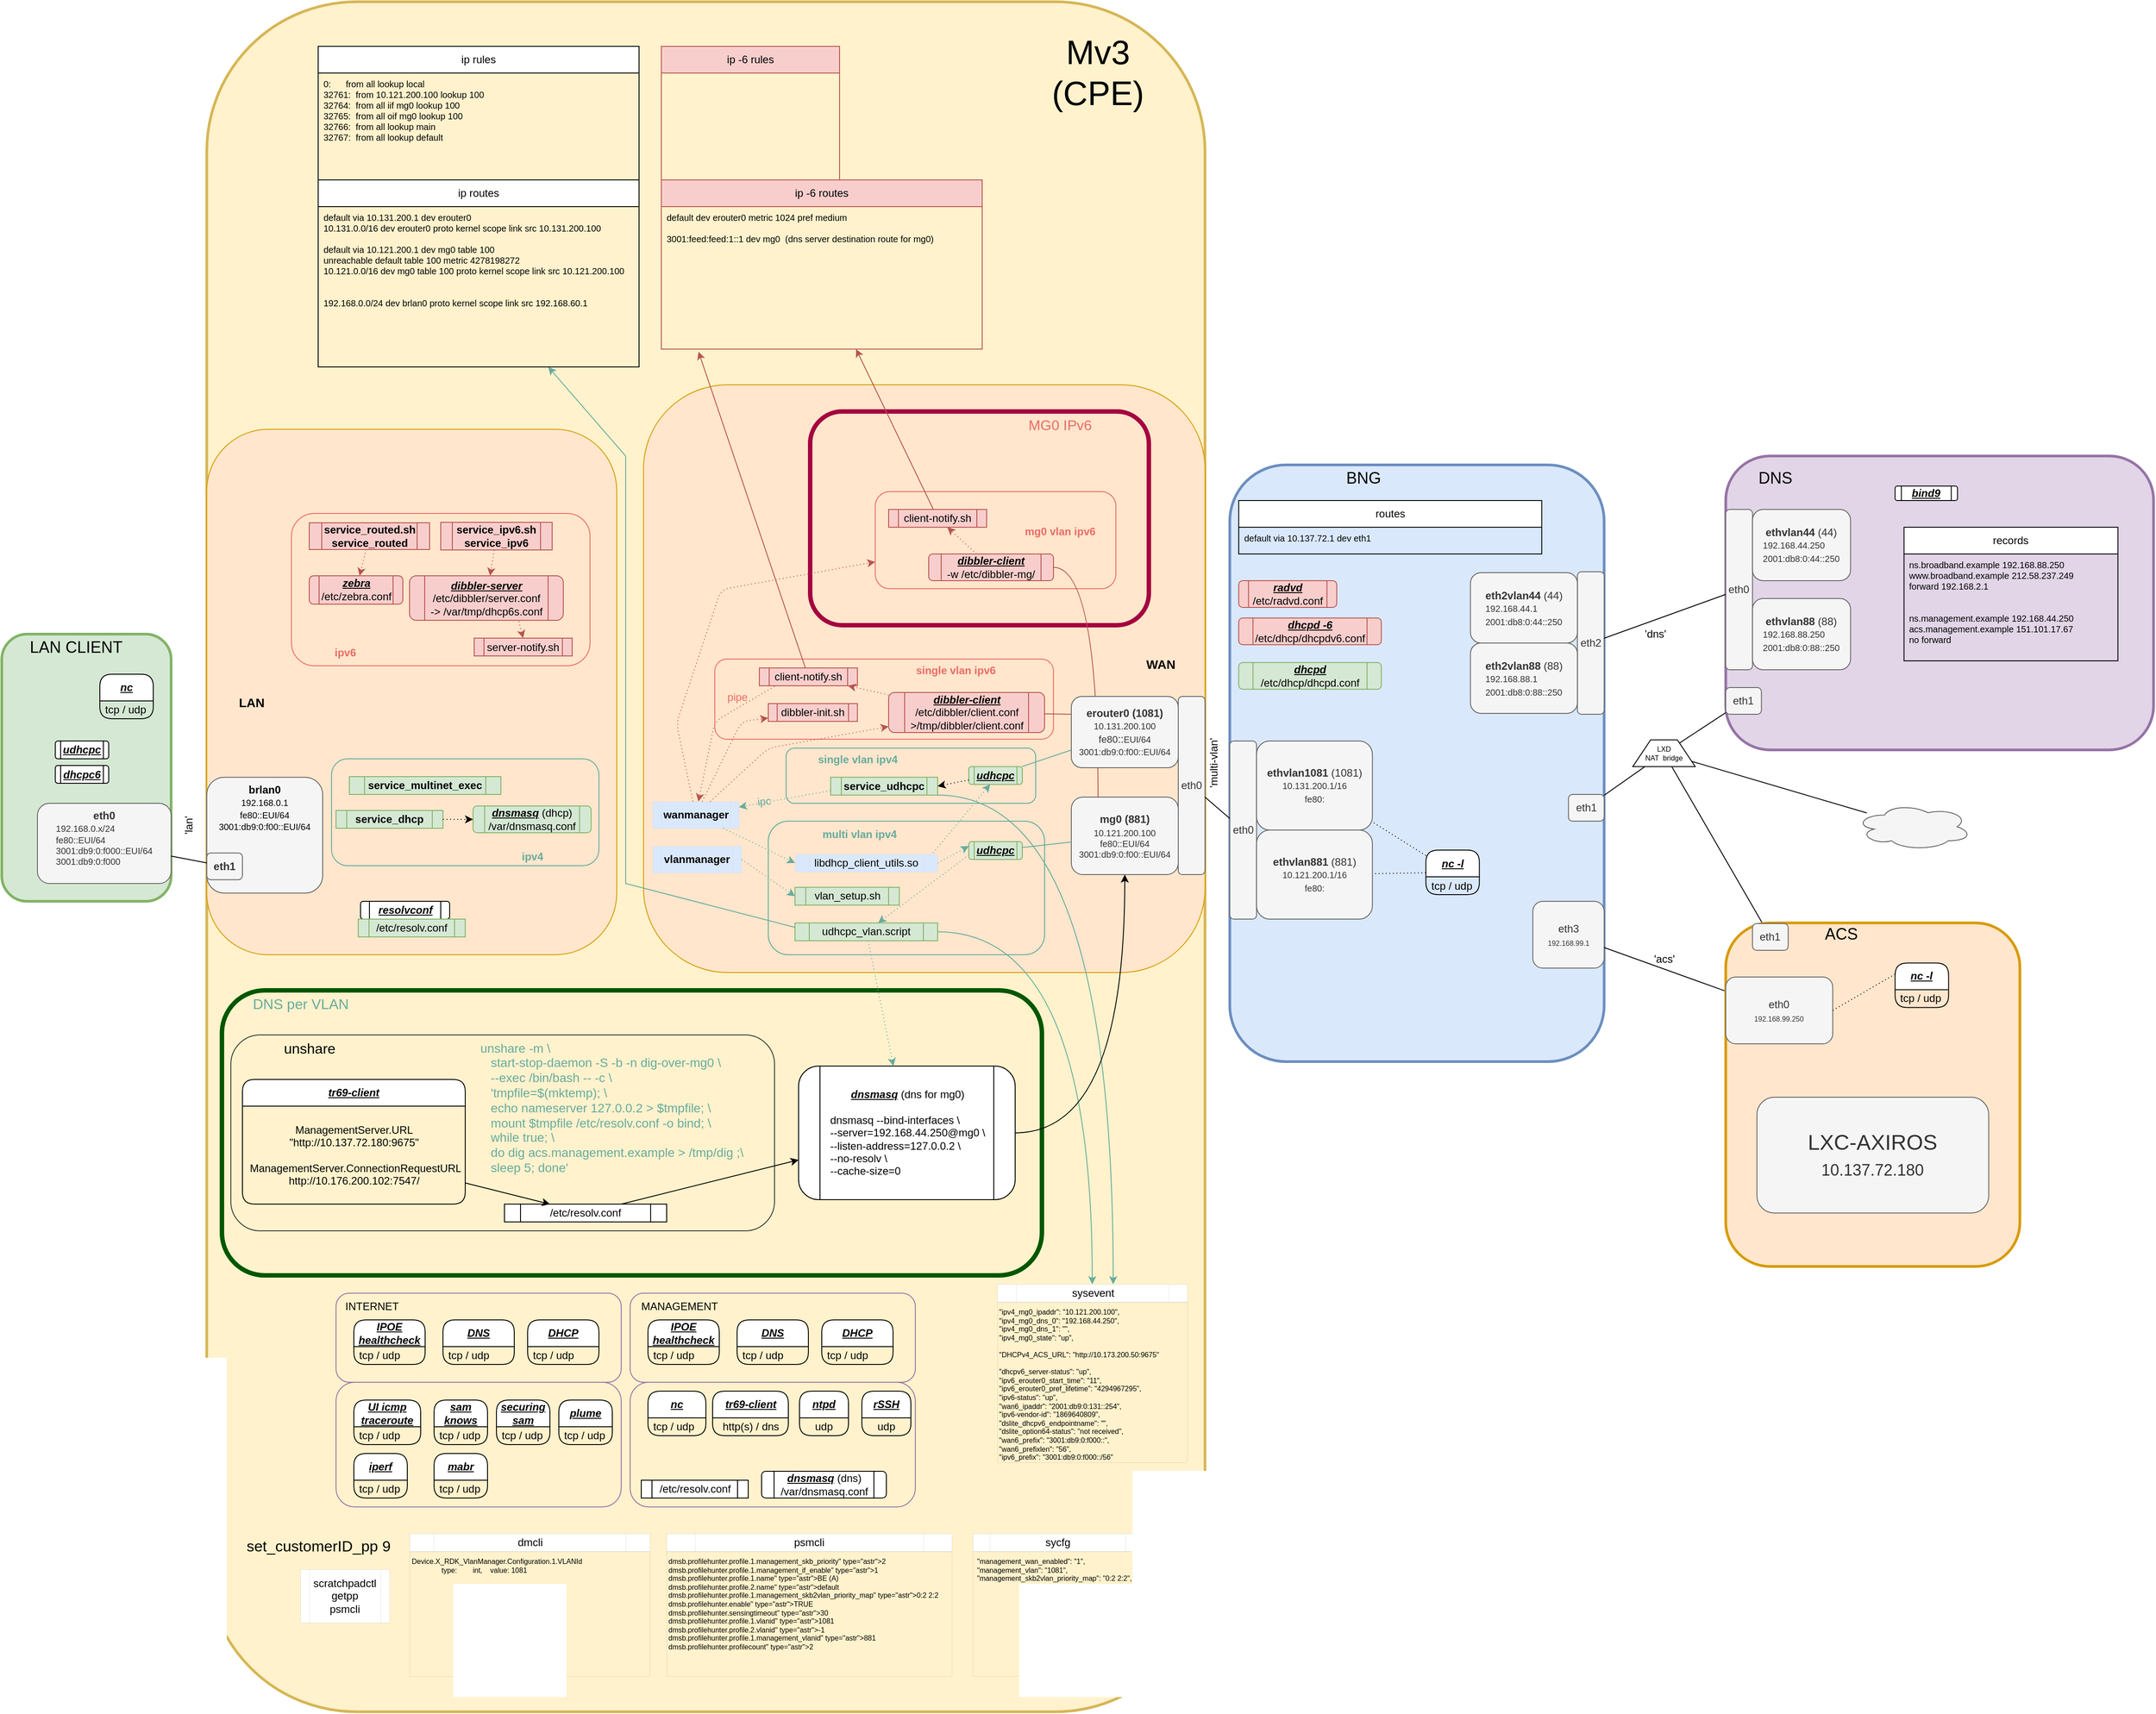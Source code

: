 <mxfile version="20.8.16" type="device"><diagram name="Page-1" id="Axyi0ZO_WcJgHzGyMsrf"><mxGraphModel dx="7963" dy="1779" grid="1" gridSize="10" guides="1" tooltips="1" connect="1" arrows="1" fold="1" page="1" pageScale="1" pageWidth="2500" pageHeight="2000" math="0" shadow="0"><root><mxCell id="0"/><mxCell id="1" parent="0"/><mxCell id="D8F80IK6GejHwHV3GmlB-4" value="" style="rounded=1;whiteSpace=wrap;html=1;fillColor=#fff2cc;strokeColor=#d6b656;strokeWidth=3;" parent="1" vertex="1"><mxGeometry x="-4727" y="20" width="1120" height="1920" as="geometry"/></mxCell><mxCell id="ZdHZs-xIcd3arrK55Dnx-8" value="" style="rounded=1;whiteSpace=wrap;html=1;shadow=0;glass=0;strokeWidth=5;fontSize=8;fillColor=none;fontColor=#ffffff;strokeColor=#005700;" parent="1" vertex="1"><mxGeometry x="-4710" y="1130" width="920" height="320" as="geometry"/></mxCell><mxCell id="ZdHZs-xIcd3arrK55Dnx-10" value="" style="rounded=1;whiteSpace=wrap;html=1;shadow=0;glass=0;strokeWidth=1;fontSize=8;fillColor=none;strokeColor=#36393d;" parent="1" vertex="1"><mxGeometry x="-4700" y="1180" width="610" height="220" as="geometry"/></mxCell><mxCell id="BPUPT0OHVQ3fbzKF05TD-2" value="" style="rounded=1;whiteSpace=wrap;html=1;fillColor=#ffe6cc;strokeColor=#d79b00;fillStyle=auto;" parent="1" vertex="1"><mxGeometry x="-4237" y="450" width="630" height="660" as="geometry"/></mxCell><mxCell id="ZdHZs-xIcd3arrK55Dnx-7" value="" style="rounded=1;whiteSpace=wrap;html=1;shadow=0;glass=0;strokeWidth=5;fontSize=8;fillColor=none;fontColor=#ffffff;strokeColor=#A50040;" parent="1" vertex="1"><mxGeometry x="-4050" y="480" width="380" height="240" as="geometry"/></mxCell><mxCell id="BPUPT0OHVQ3fbzKF05TD-40" value="" style="rounded=1;whiteSpace=wrap;html=1;strokeColor=#9673a6;strokeWidth=1;fontSize=10;fillColor=none;" parent="1" vertex="1"><mxGeometry x="-4252" y="1570" width="320" height="140" as="geometry"/></mxCell><mxCell id="BPUPT0OHVQ3fbzKF05TD-38" value="" style="rounded=1;whiteSpace=wrap;html=1;strokeColor=#9673a6;strokeWidth=1;fontSize=10;fillColor=none;" parent="1" vertex="1"><mxGeometry x="-4582" y="1570" width="320" height="140" as="geometry"/></mxCell><mxCell id="BPUPT0OHVQ3fbzKF05TD-1" value="" style="rounded=1;whiteSpace=wrap;html=1;fillColor=#ffe6cc;strokeColor=#d79b00;fillStyle=auto;" parent="1" vertex="1"><mxGeometry x="-4727" y="500" width="460" height="590" as="geometry"/></mxCell><mxCell id="b-4hnB6UeVAG2l0YHjvm-21" value="" style="endArrow=classic;html=1;rounded=0;fontSize=11;exitX=0;exitY=0.25;exitDx=0;exitDy=0;strokeColor=#67AB9F;" parent="1" source="0WKlypMW3_rLBmcv_WuN-8" target="DbuRbWY6rts-pid9NYF7-27" edge="1"><mxGeometry width="50" height="50" relative="1" as="geometry"><mxPoint x="-4007" y="1040" as="sourcePoint"/><mxPoint x="-4257" y="660" as="targetPoint"/><Array as="points"><mxPoint x="-4257" y="1010"/><mxPoint x="-4257" y="530"/></Array></mxGeometry></mxCell><mxCell id="b-4hnB6UeVAG2l0YHjvm-68" value="" style="rounded=1;whiteSpace=wrap;html=1;strokeColor=#EA6B66;strokeWidth=1;fontSize=10;fontColor=#000000;fillColor=none;" parent="1" vertex="1"><mxGeometry x="-3977" y="570" width="270" height="109" as="geometry"/></mxCell><mxCell id="b-4hnB6UeVAG2l0YHjvm-66" value="" style="rounded=1;whiteSpace=wrap;html=1;strokeColor=#67AB9F;strokeWidth=1;fontSize=10;fontColor=#000000;fillColor=none;" parent="1" vertex="1"><mxGeometry x="-4587" y="870" width="300" height="120" as="geometry"/></mxCell><mxCell id="b-4hnB6UeVAG2l0YHjvm-63" value="" style="rounded=1;whiteSpace=wrap;html=1;strokeColor=#EA6B66;strokeWidth=1;fontSize=10;fontColor=#000000;fillColor=none;" parent="1" vertex="1"><mxGeometry x="-4632" y="594.5" width="335" height="171" as="geometry"/></mxCell><mxCell id="b-4hnB6UeVAG2l0YHjvm-61" value="" style="rounded=1;whiteSpace=wrap;html=1;strokeColor=#EA6B66;strokeWidth=1;fontSize=10;fontColor=#000000;fillColor=none;" parent="1" vertex="1"><mxGeometry x="-4157" y="758" width="380" height="90" as="geometry"/></mxCell><mxCell id="b-4hnB6UeVAG2l0YHjvm-58" value="" style="rounded=1;whiteSpace=wrap;html=1;strokeColor=#67AB9F;strokeWidth=1;fontSize=10;fontColor=#000000;fillColor=none;" parent="1" vertex="1"><mxGeometry x="-4077" y="858" width="280" height="62" as="geometry"/></mxCell><mxCell id="b-4hnB6UeVAG2l0YHjvm-56" value="" style="rounded=1;whiteSpace=wrap;html=1;strokeColor=#67AB9F;strokeWidth=1;fontSize=10;fontColor=#000000;fillColor=none;" parent="1" vertex="1"><mxGeometry x="-4097" y="940" width="310" height="150" as="geometry"/></mxCell><mxCell id="b-4hnB6UeVAG2l0YHjvm-51" value="" style="rounded=1;whiteSpace=wrap;html=1;strokeColor=#9673a6;strokeWidth=1;fontSize=10;fillColor=none;" parent="1" vertex="1"><mxGeometry x="-4252" y="1470" width="320" height="100" as="geometry"/></mxCell><mxCell id="D8F80IK6GejHwHV3GmlB-1" value="" style="rounded=1;whiteSpace=wrap;html=1;fillColor=#d5e8d4;strokeColor=#82b366;strokeWidth=3;" parent="1" vertex="1"><mxGeometry x="-4957" y="730" width="190" height="300" as="geometry"/></mxCell><mxCell id="D8F80IK6GejHwHV3GmlB-6" value="" style="rounded=1;whiteSpace=wrap;html=1;fillColor=#dae8fc;strokeColor=#6c8ebf;strokeWidth=3;" parent="1" vertex="1"><mxGeometry x="-3579.18" y="540" width="420" height="670" as="geometry"/></mxCell><mxCell id="D8F80IK6GejHwHV3GmlB-8" value="" style="rounded=1;whiteSpace=wrap;html=1;fillColor=#f5f5f5;fontColor=#333333;strokeColor=#666666;" parent="1" vertex="1"><mxGeometry x="-4727" y="890.71" width="130" height="130" as="geometry"/></mxCell><mxCell id="D8F80IK6GejHwHV3GmlB-11" value="&lt;b&gt;&lt;font style=&quot;font-size: 12px;&quot;&gt;brlan0&lt;/font&gt;&lt;/b&gt;&lt;br&gt;&lt;div style=&quot;&quot;&gt;&lt;span style=&quot;background-color: initial;&quot;&gt;&lt;font style=&quot;font-size: 10px;&quot;&gt;192.168.0.1&lt;/font&gt;&lt;/span&gt;&lt;/div&gt;&lt;div style=&quot;font-size: 11px;&quot;&gt;&lt;span style=&quot;background-color: initial; font-size: 10px;&quot;&gt;&lt;font style=&quot;font-size: 10px;&quot;&gt;&lt;font style=&quot;font-size: 10px;&quot;&gt;fe80&lt;/font&gt;&lt;font style=&quot;font-size: 10px;&quot;&gt;::EUI/64&lt;/font&gt;&lt;/font&gt;&lt;/span&gt;&lt;/div&gt;&lt;div style=&quot;font-size: 11px;&quot;&gt;&lt;span style=&quot;background-color: initial; font-size: 10px;&quot;&gt;&lt;font style=&quot;font-size: 10px;&quot;&gt;&lt;font style=&quot;font-size: 10px;&quot;&gt;3001:db9:0:f00::EUI/64&lt;/font&gt;&lt;/font&gt;&lt;/span&gt;&lt;/div&gt;" style="text;strokeColor=none;align=center;fillColor=none;html=1;verticalAlign=top;whiteSpace=wrap;rounded=1;" parent="1" vertex="1"><mxGeometry x="-4717" y="890.71" width="110" height="70" as="geometry"/></mxCell><mxCell id="D8F80IK6GejHwHV3GmlB-14" value="eth0" style="rounded=1;whiteSpace=wrap;html=1;fillColor=#f5f5f5;fontColor=#333333;strokeColor=#666666;" parent="1" vertex="1"><mxGeometry x="-3637" y="800" width="30" height="200" as="geometry"/></mxCell><mxCell id="D8F80IK6GejHwHV3GmlB-16" value="&lt;b&gt;mg0 (881)&lt;/b&gt;&lt;br&gt;&lt;div style=&quot;&quot;&gt;&lt;span style=&quot;font-size: 10px; background-color: initial;&quot;&gt;10.121.200.100&lt;/span&gt;&lt;/div&gt;&lt;font style=&quot;font-size: 10px;&quot;&gt;&lt;div style=&quot;&quot;&gt;fe80::&lt;span style=&quot;border-color: var(--border-color); background-color: initial;&quot;&gt;EUI/64&lt;/span&gt;&lt;span style=&quot;background-color: initial;&quot;&gt;&lt;br&gt;&lt;/span&gt;&lt;/div&gt;&lt;div style=&quot;&quot;&gt;3001:db9:0:f00::EUI/64&lt;br&gt;&lt;/div&gt;&lt;/font&gt;" style="rounded=1;whiteSpace=wrap;html=1;fillColor=#f5f5f5;align=center;fontColor=#333333;strokeColor=#666666;" parent="1" vertex="1"><mxGeometry x="-3757" y="913" width="120" height="87" as="geometry"/></mxCell><mxCell id="D8F80IK6GejHwHV3GmlB-18" value="LAN CLIENT" style="text;strokeColor=none;align=center;fillColor=none;html=1;verticalAlign=middle;whiteSpace=wrap;rounded=1;fontSize=18;" parent="1" vertex="1"><mxGeometry x="-4950" y="730" width="153" height="30" as="geometry"/></mxCell><mxCell id="D8F80IK6GejHwHV3GmlB-19" value="Mv3&lt;br&gt;(CPE)" style="text;strokeColor=none;align=center;fillColor=none;html=1;verticalAlign=middle;whiteSpace=wrap;rounded=1;fontSize=38;" parent="1" vertex="1"><mxGeometry x="-3802" y="60" width="150" height="80" as="geometry"/></mxCell><mxCell id="D8F80IK6GejHwHV3GmlB-20" value="BNG" style="text;strokeColor=none;align=center;fillColor=none;html=1;verticalAlign=middle;whiteSpace=wrap;rounded=1;fontSize=18;" parent="1" vertex="1"><mxGeometry x="-3459.18" y="540" width="60" height="30" as="geometry"/></mxCell><mxCell id="D8F80IK6GejHwHV3GmlB-21" value="eth0" style="rounded=1;whiteSpace=wrap;html=1;fillColor=#f5f5f5;fontColor=#333333;strokeColor=#666666;" parent="1" vertex="1"><mxGeometry x="-3579.18" y="850" width="30" height="200" as="geometry"/></mxCell><mxCell id="D8F80IK6GejHwHV3GmlB-23" value="&lt;b&gt;ethvlan881&lt;/b&gt;&amp;nbsp;(881)&lt;br&gt;&lt;font style=&quot;font-size: 10px;&quot;&gt;10.121.200.1/16&lt;br&gt;fe80:&lt;br&gt;&lt;/font&gt;" style="rounded=1;whiteSpace=wrap;html=1;fillColor=#f5f5f5;fontColor=#333333;strokeColor=#666666;" parent="1" vertex="1"><mxGeometry x="-3549.18" y="950" width="130" height="100" as="geometry"/></mxCell><mxCell id="D8F80IK6GejHwHV3GmlB-24" value="&lt;b&gt;ethvlan1081&lt;/b&gt;&amp;nbsp;(1081)&lt;br&gt;&lt;font style=&quot;font-size: 10px;&quot;&gt;10.131.200.1/16&lt;br&gt;fe80:&lt;br&gt;&lt;/font&gt;" style="rounded=1;whiteSpace=wrap;html=1;fillColor=#f5f5f5;fontColor=#333333;strokeColor=#666666;" parent="1" vertex="1"><mxGeometry x="-3549.18" y="850" width="130" height="100" as="geometry"/></mxCell><mxCell id="D8F80IK6GejHwHV3GmlB-26" value="" style="endArrow=none;html=1;rounded=1;" parent="1" source="D8F80IK6GejHwHV3GmlB-21" target="D8F80IK6GejHwHV3GmlB-14" edge="1"><mxGeometry width="50" height="50" relative="1" as="geometry"><mxPoint x="-3587" y="918" as="sourcePoint"/><mxPoint x="-4127" y="858" as="targetPoint"/></mxGeometry></mxCell><mxCell id="D8F80IK6GejHwHV3GmlB-31" value="&lt;b&gt;eth1&lt;/b&gt;" style="rounded=1;whiteSpace=wrap;html=1;fillColor=#f5f5f5;fontColor=#333333;strokeColor=#666666;" parent="1" vertex="1"><mxGeometry x="-4727" y="975.71" width="40" height="30" as="geometry"/></mxCell><mxCell id="D8F80IK6GejHwHV3GmlB-32" value="&lt;b&gt;eth0&lt;/b&gt;&lt;br&gt;&lt;div style=&quot;text-align: left;&quot;&gt;&lt;span style=&quot;background-color: initial; font-size: 10px;&quot;&gt;192.168.0.x/24&lt;/span&gt;&lt;/div&gt;&lt;span style=&quot;background-color: initial; font-size: 10px;&quot;&gt;&lt;div style=&quot;text-align: left;&quot;&gt;&lt;span style=&quot;background-color: initial;&quot;&gt;fe80::EUI/64&lt;/span&gt;&lt;/div&gt;&lt;/span&gt;&lt;font style=&quot;font-size: 10px;&quot;&gt;&lt;div style=&quot;text-align: left;&quot;&gt;&lt;span style=&quot;background-color: initial;&quot;&gt;3001:db9:0:f000::EUI/64&lt;/span&gt;&lt;/div&gt;&lt;div style=&quot;text-align: left;&quot;&gt;&lt;span style=&quot;background-color: initial;&quot;&gt;3001:db9:0:f000&lt;/span&gt;&lt;/div&gt;&lt;/font&gt;" style="rounded=1;whiteSpace=wrap;html=1;verticalAlign=top;fillColor=#f5f5f5;fontColor=#333333;strokeColor=#666666;" parent="1" vertex="1"><mxGeometry x="-4917" y="920" width="150" height="90" as="geometry"/></mxCell><mxCell id="D8F80IK6GejHwHV3GmlB-35" value="" style="endArrow=none;html=1;rounded=1;" parent="1" source="D8F80IK6GejHwHV3GmlB-31" target="D8F80IK6GejHwHV3GmlB-32" edge="1"><mxGeometry width="50" height="50" relative="1" as="geometry"><mxPoint x="-4747" y="993.913" as="sourcePoint"/><mxPoint x="-4077" y="905" as="targetPoint"/></mxGeometry></mxCell><mxCell id="D8F80IK6GejHwHV3GmlB-36" value="&lt;b&gt;&lt;i&gt;&lt;u&gt;udhcpc&lt;/u&gt;&lt;/i&gt;&lt;/b&gt;" style="shape=process;whiteSpace=wrap;html=1;backgroundOutline=1;rounded=1;" parent="1" vertex="1"><mxGeometry x="-4897" y="850" width="60" height="20" as="geometry"/></mxCell><mxCell id="D8F80IK6GejHwHV3GmlB-43" value="udhcpc" style="shape=process;whiteSpace=wrap;html=1;backgroundOutline=1;rounded=1;fontStyle=7;fillColor=#d5e8d4;strokeColor=#82b366;" parent="1" vertex="1"><mxGeometry x="-3872" y="963" width="60" height="20" as="geometry"/></mxCell><mxCell id="D8F80IK6GejHwHV3GmlB-46" value="&lt;u style=&quot;font-weight: bold; font-style: italic;&quot;&gt;dnsmasq&lt;/u&gt; (dhcp)&lt;br&gt;/var/dnsmasq.conf" style="shape=process;whiteSpace=wrap;html=1;backgroundOutline=1;rounded=1;fillColor=#d5e8d4;strokeColor=#82b366;" parent="1" vertex="1"><mxGeometry x="-4428.25" y="923" width="132.5" height="30" as="geometry"/></mxCell><mxCell id="D8F80IK6GejHwHV3GmlB-47" value="&lt;b&gt;&lt;i&gt;&lt;u&gt;resolvconf&lt;/u&gt;&lt;/i&gt;&lt;/b&gt;" style="shape=process;whiteSpace=wrap;html=1;backgroundOutline=1;rounded=1;" parent="1" vertex="1"><mxGeometry x="-4554.5" y="1030" width="100" height="20" as="geometry"/></mxCell><mxCell id="D8F80IK6GejHwHV3GmlB-54" value="" style="endArrow=none;html=1;rounded=1;" parent="1" source="b-4hnB6UeVAG2l0YHjvm-50" target="DbuRbWY6rts-pid9NYF7-17" edge="1"><mxGeometry width="50" height="50" relative="1" as="geometry"><mxPoint x="-3161.68" y="921.25" as="sourcePoint"/><mxPoint x="-3127.004" y="890.71" as="targetPoint"/></mxGeometry></mxCell><mxCell id="D8F80IK6GejHwHV3GmlB-55" value="&lt;b&gt;&lt;i&gt;&lt;u&gt;dhcpd&lt;/u&gt;&lt;/i&gt;&lt;/b&gt;&lt;br&gt;&lt;div style=&quot;text-align: left;&quot;&gt;&lt;span style=&quot;background-color: initial;&quot;&gt;/etc/dhcp/dhcpd.conf&lt;/span&gt;&lt;/div&gt;" style="shape=process;whiteSpace=wrap;html=1;backgroundOutline=1;rounded=1;fillColor=#d5e8d4;strokeColor=#82b366;" parent="1" vertex="1"><mxGeometry x="-3569.18" y="761.86" width="160" height="30" as="geometry"/></mxCell><mxCell id="bV4g_RPFDmaWZjXGWKFw-1" value="eth2&lt;br&gt;" style="rounded=1;whiteSpace=wrap;html=1;fillColor=#f5f5f5;fontColor=#333333;strokeColor=#666666;" parent="1" vertex="1"><mxGeometry x="-3189.18" y="660" width="30" height="160" as="geometry"/></mxCell><mxCell id="bV4g_RPFDmaWZjXGWKFw-9" value="udhcpc" style="shape=process;whiteSpace=wrap;html=1;backgroundOutline=1;rounded=1;fontStyle=7;fillColor=#d5e8d4;strokeColor=#82b366;" parent="1" vertex="1"><mxGeometry x="-3872" y="878.71" width="60" height="20" as="geometry"/></mxCell><mxCell id="D8F80IK6GejHwHV3GmlB-29" value="" style="rounded=1;whiteSpace=wrap;html=1;fillColor=#e1d5e7;strokeColor=#9673a6;strokeWidth=3;" parent="1" vertex="1"><mxGeometry x="-3022.72" y="530" width="480" height="330" as="geometry"/></mxCell><mxCell id="D8F80IK6GejHwHV3GmlB-30" value="DNS" style="text;strokeColor=none;align=center;fillColor=none;html=1;verticalAlign=middle;whiteSpace=wrap;rounded=1;fontSize=18;" parent="1" vertex="1"><mxGeometry x="-2996.89" y="547.86" width="60" height="14.286" as="geometry"/></mxCell><mxCell id="bV4g_RPFDmaWZjXGWKFw-4" value="&lt;b&gt;&lt;i&gt;&lt;u&gt;bind9&lt;/u&gt;&lt;/i&gt;&lt;/b&gt;" style="shape=process;whiteSpace=wrap;html=1;backgroundOutline=1;rounded=1;" parent="1" vertex="1"><mxGeometry x="-2832.72" y="563.81" width="70" height="16.19" as="geometry"/></mxCell><mxCell id="bV4g_RPFDmaWZjXGWKFw-16" value="eth0" style="rounded=1;whiteSpace=wrap;html=1;fillColor=#f5f5f5;fontColor=#333333;strokeColor=#666666;" parent="1" vertex="1"><mxGeometry x="-3022.72" y="590" width="30" height="180" as="geometry"/></mxCell><mxCell id="bV4g_RPFDmaWZjXGWKFw-19" value="eth1" style="rounded=1;whiteSpace=wrap;html=1;fillColor=#f5f5f5;fontColor=#333333;strokeColor=#666666;" parent="1" vertex="1"><mxGeometry x="-3022.72" y="790" width="40" height="30" as="geometry"/></mxCell><mxCell id="bV4g_RPFDmaWZjXGWKFw-20" value="" style="endArrow=none;html=1;rounded=1;" parent="1" source="bV4g_RPFDmaWZjXGWKFw-19" target="DbuRbWY6rts-pid9NYF7-17" edge="1"><mxGeometry width="50" height="50" relative="1" as="geometry"><mxPoint x="-3182.0" y="740" as="sourcePoint"/><mxPoint x="-3166.995" y="701.56" as="targetPoint"/></mxGeometry></mxCell><mxCell id="bV4g_RPFDmaWZjXGWKFw-21" value="eth3&lt;br&gt;&lt;font style=&quot;font-size: 8px;&quot;&gt;192.168.99.1&lt;/font&gt;" style="rounded=1;whiteSpace=wrap;html=1;fillColor=#f5f5f5;fontColor=#333333;strokeColor=#666666;" parent="1" vertex="1"><mxGeometry x="-3239.18" y="1030" width="80" height="75" as="geometry"/></mxCell><mxCell id="bV4g_RPFDmaWZjXGWKFw-22" value="" style="endArrow=none;html=1;rounded=1;" parent="1" source="bV4g_RPFDmaWZjXGWKFw-16" target="bV4g_RPFDmaWZjXGWKFw-1" edge="1"><mxGeometry width="50" height="50" relative="1" as="geometry"><mxPoint x="-3022.0" y="786" as="sourcePoint"/><mxPoint x="-3108" y="722" as="targetPoint"/></mxGeometry></mxCell><mxCell id="bV4g_RPFDmaWZjXGWKFw-23" value="" style="endArrow=none;html=1;rounded=1;" parent="1" source="bV4g_RPFDmaWZjXGWKFw-17" target="bV4g_RPFDmaWZjXGWKFw-21" edge="1"><mxGeometry width="50" height="50" relative="1" as="geometry"><mxPoint x="-3047.0" y="801.19" as="sourcePoint"/><mxPoint x="-3157.0" y="820" as="targetPoint"/></mxGeometry></mxCell><mxCell id="bV4g_RPFDmaWZjXGWKFw-25" value="" style="endArrow=none;html=1;rounded=1;" parent="1" source="bV4g_RPFDmaWZjXGWKFw-24" target="DbuRbWY6rts-pid9NYF7-17" edge="1"><mxGeometry width="50" height="50" relative="1" as="geometry"><mxPoint x="-3016.89" y="1019.29" as="sourcePoint"/><mxPoint x="-3056.998" y="1030" as="targetPoint"/></mxGeometry></mxCell><mxCell id="0WKlypMW3_rLBmcv_WuN-1" value="ip rules" style="swimlane;fontStyle=0;childLayout=stackLayout;horizontal=1;startSize=30;horizontalStack=0;resizeParent=1;resizeParentMax=0;resizeLast=0;collapsible=1;marginBottom=0;whiteSpace=wrap;html=1;rounded=0;glass=0;" parent="1" vertex="1"><mxGeometry x="-4602" y="70" width="360" height="150" as="geometry"><mxRectangle x="-400" y="30" width="110" height="30" as="alternateBounds"/></mxGeometry></mxCell><mxCell id="ZdHZs-xIcd3arrK55Dnx-6" value="&lt;span style=&quot;font-size: 10px; background-color: initial;&quot;&gt;0:&amp;nbsp; &amp;nbsp; &amp;nbsp; from all lookup local&lt;/span&gt;&lt;br style=&quot;font-size: 10px;&quot;&gt;&lt;div style=&quot;font-size: 10px;&quot;&gt;&lt;span style=&quot;background-color: initial;&quot;&gt;32761:&amp;nbsp; from 10.121.200.100 lookup 100&lt;/span&gt;&lt;br&gt;&lt;/div&gt;&lt;div style=&quot;font-size: 10px;&quot;&gt;&lt;span style=&quot;background-color: initial;&quot;&gt;32764:&amp;nbsp; from all iif mg0 lookup 100&lt;/span&gt;&lt;br&gt;&lt;/div&gt;&lt;div style=&quot;font-size: 10px;&quot;&gt;&lt;font style=&quot;font-size: 10px;&quot;&gt;32765:&amp;nbsp; from all oif mg0 lookup 100&lt;/font&gt;&lt;/div&gt;&lt;div style=&quot;font-size: 10px;&quot;&gt;&lt;font style=&quot;font-size: 10px;&quot;&gt;32766:&amp;nbsp; from all lookup main&lt;/font&gt;&lt;/div&gt;&lt;div style=&quot;font-size: 10px;&quot;&gt;&lt;font style=&quot;font-size: 10px;&quot;&gt;32767:&amp;nbsp; from all lookup default&lt;/font&gt;&lt;/div&gt;" style="text;strokeColor=none;fillColor=none;align=left;verticalAlign=top;spacingLeft=4;spacingRight=4;overflow=hidden;points=[[0,0.5],[1,0.5]];portConstraint=eastwest;rotatable=0;whiteSpace=wrap;html=1;rounded=0;fontSize=10;" parent="0WKlypMW3_rLBmcv_WuN-1" vertex="1"><mxGeometry y="30" width="360" height="120" as="geometry"/></mxCell><mxCell id="0WKlypMW3_rLBmcv_WuN-13" value="&lt;b&gt;&lt;i&gt;&lt;u&gt;nc&lt;/u&gt;&lt;/i&gt;&lt;/b&gt;" style="swimlane;fontStyle=0;childLayout=stackLayout;horizontal=1;startSize=30;horizontalStack=0;resizeParent=1;resizeParentMax=0;resizeLast=0;collapsible=1;marginBottom=0;whiteSpace=wrap;html=1;rounded=1;glass=0;" parent="1" vertex="1"><mxGeometry x="-4847" y="775" width="60" height="50" as="geometry"/></mxCell><mxCell id="0WKlypMW3_rLBmcv_WuN-14" value="tcp / udp" style="text;strokeColor=none;fillColor=none;align=left;verticalAlign=middle;spacingLeft=4;spacingRight=4;overflow=hidden;points=[[0,0.5],[1,0.5]];portConstraint=eastwest;rotatable=0;whiteSpace=wrap;html=1;" parent="0WKlypMW3_rLBmcv_WuN-13" vertex="1"><mxGeometry y="30" width="60" height="20" as="geometry"/></mxCell><mxCell id="0WKlypMW3_rLBmcv_WuN-24" value="" style="rounded=1;whiteSpace=wrap;html=1;fillColor=#ffe6cc;strokeColor=#d79b00;strokeWidth=3;" parent="1" vertex="1"><mxGeometry x="-3022.72" y="1054.29" width="330" height="385.71" as="geometry"/></mxCell><mxCell id="0WKlypMW3_rLBmcv_WuN-20" value="&lt;b&gt;&lt;i&gt;&lt;u&gt;nc -l&lt;/u&gt;&lt;/i&gt;&lt;/b&gt;" style="swimlane;fontStyle=0;childLayout=stackLayout;horizontal=1;startSize=30;horizontalStack=0;resizeParent=1;resizeParentMax=0;resizeLast=0;collapsible=1;marginBottom=0;whiteSpace=wrap;html=1;rounded=1;glass=0;" parent="1" vertex="1"><mxGeometry x="-2832.72" y="1099.29" width="60" height="50" as="geometry"/></mxCell><mxCell id="0WKlypMW3_rLBmcv_WuN-22" value="tcp / udp" style="text;strokeColor=none;fillColor=none;align=left;verticalAlign=middle;spacingLeft=4;spacingRight=4;overflow=hidden;points=[[0,0.5],[1,0.5]];portConstraint=eastwest;rotatable=0;whiteSpace=wrap;html=1;" parent="0WKlypMW3_rLBmcv_WuN-20" vertex="1"><mxGeometry y="30" width="60" height="20" as="geometry"/></mxCell><mxCell id="bV4g_RPFDmaWZjXGWKFw-24" value="eth1" style="rounded=1;whiteSpace=wrap;html=1;fillColor=#f5f5f5;fontColor=#333333;strokeColor=#666666;" parent="1" vertex="1"><mxGeometry x="-2992.72" y="1055" width="40" height="30" as="geometry"/></mxCell><mxCell id="bV4g_RPFDmaWZjXGWKFw-17" value="eth0&lt;br&gt;&lt;font style=&quot;font-size: 8px;&quot;&gt;192.168.99.250&lt;/font&gt;" style="rounded=1;whiteSpace=wrap;html=1;fillColor=#f5f5f5;fontColor=#333333;strokeColor=#666666;" parent="1" vertex="1"><mxGeometry x="-3022.72" y="1115" width="120" height="75" as="geometry"/></mxCell><mxCell id="DbuRbWY6rts-pid9NYF7-1" value="'lan'" style="text;html=1;align=center;verticalAlign=middle;resizable=0;points=[];autosize=1;strokeColor=none;fillColor=none;rotation=270;" parent="1" vertex="1"><mxGeometry x="-4767" y="930" width="40" height="30" as="geometry"/></mxCell><mxCell id="DbuRbWY6rts-pid9NYF7-2" value="'multi-vlan'" style="text;html=1;align=center;verticalAlign=middle;resizable=0;points=[];autosize=1;strokeColor=none;fillColor=none;rotation=270;" parent="1" vertex="1"><mxGeometry x="-3637" y="860" width="80" height="30" as="geometry"/></mxCell><mxCell id="DbuRbWY6rts-pid9NYF7-3" value="'dns'" style="text;html=1;align=center;verticalAlign=middle;resizable=0;points=[];autosize=1;strokeColor=none;fillColor=none;rotation=0;" parent="1" vertex="1"><mxGeometry x="-3127" y="715" width="50" height="30" as="geometry"/></mxCell><mxCell id="DbuRbWY6rts-pid9NYF7-4" value="'acs'" style="text;html=1;align=center;verticalAlign=middle;resizable=0;points=[];autosize=1;strokeColor=none;fillColor=none;rotation=0;" parent="1" vertex="1"><mxGeometry x="-3117" y="1080" width="50" height="30" as="geometry"/></mxCell><mxCell id="DbuRbWY6rts-pid9NYF7-5" value="ACS" style="text;strokeColor=none;align=center;fillColor=none;html=1;verticalAlign=middle;whiteSpace=wrap;rounded=1;fontSize=18;" parent="1" vertex="1"><mxGeometry x="-2922.72" y="1060" width="60" height="14.286" as="geometry"/></mxCell><mxCell id="DbuRbWY6rts-pid9NYF7-7" value="" style="endArrow=classic;html=1;dashed=1;dashPattern=1 3;fontFamily=Helvetica;fontSize=11;fontColor=default;align=center;strokeColor=#67AB9F;strokeWidth=1;exitX=0;exitY=0.75;exitDx=0;exitDy=0;" parent="1" source="D8F80IK6GejHwHV3GmlB-43" target="0WKlypMW3_rLBmcv_WuN-8" edge="1"><mxGeometry width="50" height="50" relative="1" as="geometry"><mxPoint x="-3927" y="1028" as="sourcePoint"/><mxPoint x="-3887" y="1008" as="targetPoint"/></mxGeometry></mxCell><mxCell id="DbuRbWY6rts-pid9NYF7-10" value="service_udhcpc" style="shape=process;whiteSpace=wrap;html=1;backgroundOutline=1;fillColor=#d5e8d4;strokeColor=#82b366;fontStyle=1" parent="1" vertex="1"><mxGeometry x="-4027" y="890.71" width="120" height="20" as="geometry"/></mxCell><mxCell id="DbuRbWY6rts-pid9NYF7-12" value="&lt;b&gt;eth2vlan88&lt;/b&gt; (88)&lt;br&gt;&lt;div style=&quot;text-align: left;&quot;&gt;&lt;span style=&quot;font-size: 10px; background-color: initial;&quot;&gt;192.168.88.1&lt;/span&gt;&lt;/div&gt;&lt;font style=&quot;&quot;&gt;&lt;div style=&quot;text-align: left;&quot;&gt;&lt;span style=&quot;font-size: 10px; background-color: initial;&quot;&gt;2001:db8:0:88::250&lt;/span&gt;&lt;/div&gt;&lt;/font&gt;" style="rounded=1;whiteSpace=wrap;html=1;fillColor=#f5f5f5;fontColor=#333333;strokeColor=#666666;" parent="1" vertex="1"><mxGeometry x="-3309.18" y="740" width="120" height="79" as="geometry"/></mxCell><mxCell id="DbuRbWY6rts-pid9NYF7-13" value="&lt;b&gt;eth2vlan44&lt;/b&gt; (44)&lt;br&gt;&lt;div style=&quot;text-align: left;&quot;&gt;&lt;span style=&quot;font-size: 10px; background-color: initial;&quot;&gt;192.168.44.1&lt;/span&gt;&lt;/div&gt;&lt;font style=&quot;&quot;&gt;&lt;div style=&quot;text-align: left;&quot;&gt;&lt;span style=&quot;font-size: 10px; background-color: initial;&quot;&gt;2001:db8:0:44::250&lt;/span&gt;&lt;/div&gt;&lt;/font&gt;" style="rounded=1;whiteSpace=wrap;html=1;fillColor=#f5f5f5;fontColor=#333333;strokeColor=#666666;" parent="1" vertex="1"><mxGeometry x="-3309.18" y="661" width="120" height="79" as="geometry"/></mxCell><mxCell id="DbuRbWY6rts-pid9NYF7-16" value="&lt;b&gt;ethvlan44&lt;/b&gt; (44)&lt;br&gt;&lt;div style=&quot;text-align: left;&quot;&gt;&lt;span style=&quot;font-size: 10px; background-color: initial;&quot;&gt;192.168.44.250&lt;/span&gt;&lt;/div&gt;&lt;font style=&quot;&quot;&gt;&lt;div style=&quot;text-align: left;&quot;&gt;&lt;span style=&quot;font-size: 10px; background-color: initial;&quot;&gt;2001:db8:0:44::250&lt;/span&gt;&lt;/div&gt;&lt;/font&gt;" style="rounded=1;whiteSpace=wrap;html=1;fillColor=#f5f5f5;fontColor=#333333;strokeColor=#666666;" parent="1" vertex="1"><mxGeometry x="-2992.72" y="590" width="110" height="80" as="geometry"/></mxCell><mxCell id="DbuRbWY6rts-pid9NYF7-17" value="LXD&lt;br&gt;NAT&amp;nbsp; bridge" style="shape=trapezoid;perimeter=trapezoidPerimeter;whiteSpace=wrap;html=1;fixedSize=1;fontSize=8;" parent="1" vertex="1"><mxGeometry x="-3127" y="848.71" width="70" height="30" as="geometry"/></mxCell><mxCell id="DbuRbWY6rts-pid9NYF7-18" value="" style="ellipse;shape=cloud;whiteSpace=wrap;html=1;verticalAlign=top;fillColor=#f5f5f5;dashed=0;rounded=1;fontColor=#333333;strokeColor=#666666;" parent="1" vertex="1"><mxGeometry x="-2877" y="920" width="130" height="52.5" as="geometry"/></mxCell><mxCell id="DbuRbWY6rts-pid9NYF7-20" value="" style="endArrow=none;html=1;rounded=1;" parent="1" source="DbuRbWY6rts-pid9NYF7-17" target="DbuRbWY6rts-pid9NYF7-18" edge="1"><mxGeometry width="50" height="50" relative="1" as="geometry"><mxPoint x="-3047" y="800" as="sourcePoint"/><mxPoint x="-3086.434" y="835.849" as="targetPoint"/></mxGeometry></mxCell><mxCell id="DbuRbWY6rts-pid9NYF7-21" value="&lt;b&gt;&lt;i&gt;&lt;u&gt;nc -l&lt;/u&gt;&lt;/i&gt;&lt;/b&gt;" style="swimlane;fontStyle=0;childLayout=stackLayout;horizontal=1;startSize=30;horizontalStack=0;resizeParent=1;resizeParentMax=0;resizeLast=0;collapsible=1;marginBottom=0;whiteSpace=wrap;html=1;rounded=1;glass=0;" parent="1" vertex="1"><mxGeometry x="-3359.18" y="972.5" width="60" height="50" as="geometry"/></mxCell><mxCell id="DbuRbWY6rts-pid9NYF7-22" value="tcp / udp" style="text;strokeColor=none;fillColor=none;align=left;verticalAlign=middle;spacingLeft=4;spacingRight=4;overflow=hidden;points=[[0,0.5],[1,0.5]];portConstraint=eastwest;rotatable=0;whiteSpace=wrap;html=1;" parent="DbuRbWY6rts-pid9NYF7-21" vertex="1"><mxGeometry y="30" width="60" height="20" as="geometry"/></mxCell><mxCell id="DbuRbWY6rts-pid9NYF7-23" value="" style="endArrow=none;dashed=1;html=1;dashPattern=1 3;fontFamily=Helvetica;fontSize=11;fontColor=default;align=center;strokeColor=default;strokeWidth=1;" parent="1" source="DbuRbWY6rts-pid9NYF7-21" target="D8F80IK6GejHwHV3GmlB-23" edge="1"><mxGeometry width="50" height="50" relative="1" as="geometry"><mxPoint x="-3359.18" y="958" as="sourcePoint"/><mxPoint x="-3734.18" y="890" as="targetPoint"/></mxGeometry></mxCell><mxCell id="DbuRbWY6rts-pid9NYF7-24" value="" style="endArrow=none;dashed=1;html=1;dashPattern=1 3;fontFamily=Helvetica;fontSize=11;fontColor=default;align=center;strokeColor=default;strokeWidth=1;entryX=0;entryY=0.25;entryDx=0;entryDy=0;exitX=1;exitY=0.5;exitDx=0;exitDy=0;" parent="1" source="bV4g_RPFDmaWZjXGWKFw-17" target="0WKlypMW3_rLBmcv_WuN-20" edge="1"><mxGeometry width="50" height="50" relative="1" as="geometry"><mxPoint x="-2942.72" y="1149.29" as="sourcePoint"/><mxPoint x="-3677.72" y="1104.29" as="targetPoint"/></mxGeometry></mxCell><mxCell id="DbuRbWY6rts-pid9NYF7-26" value="ip routes" style="swimlane;fontStyle=0;childLayout=stackLayout;horizontal=1;startSize=30;horizontalStack=0;resizeParent=1;resizeParentMax=0;resizeLast=0;collapsible=1;marginBottom=0;whiteSpace=wrap;html=1;rounded=0;glass=0;" parent="1" vertex="1"><mxGeometry x="-4602" y="220" width="360" height="210" as="geometry"><mxRectangle x="-400" y="30" width="110" height="30" as="alternateBounds"/></mxGeometry></mxCell><mxCell id="DbuRbWY6rts-pid9NYF7-27" value="&lt;div style=&quot;font-size: 10px;&quot;&gt;&lt;div style=&quot;border-color: var(--border-color);&quot;&gt;default via 10.131.200.1 dev erouter0&lt;/div&gt;&lt;div style=&quot;border-color: var(--border-color);&quot;&gt;10.131.0.0/16 dev erouter0 proto kernel scope link src 10.131.200.100&lt;/div&gt;&lt;div style=&quot;border-color: var(--border-color);&quot;&gt;&lt;br style=&quot;border-color: var(--border-color);&quot;&gt;&lt;/div&gt;&lt;/div&gt;&lt;div style=&quot;font-size: 10px;&quot;&gt;default via 10.121.200.1 dev mg0 table 100&lt;/div&gt;&lt;div style=&quot;font-size: 10px;&quot;&gt;&lt;span style=&quot;background-color: initial;&quot;&gt;unreachable default table 100 metric 4278198272&lt;/span&gt;&lt;br&gt;&lt;/div&gt;&lt;div style=&quot;font-size: 10px;&quot;&gt;10.121.0.0/16 dev mg0 table 100 proto kernel scope link src 10.121.200.100&lt;/div&gt;&lt;div style=&quot;font-size: 10px;&quot;&gt;&lt;br&gt;&lt;/div&gt;&lt;div style=&quot;font-size: 10px;&quot;&gt;&lt;br&gt;&lt;/div&gt;&lt;div style=&quot;font-size: 10px;&quot;&gt;192.168.0.0/24 dev brlan0 proto kernel scope link src 192.168.60.1&lt;/div&gt;" style="text;strokeColor=none;fillColor=none;align=left;verticalAlign=top;spacingLeft=4;spacingRight=4;overflow=hidden;points=[[0,0.5],[1,0.5]];portConstraint=eastwest;rotatable=0;whiteSpace=wrap;html=1;rounded=0;fontSize=10;" parent="DbuRbWY6rts-pid9NYF7-26" vertex="1"><mxGeometry y="30" width="360" height="180" as="geometry"/></mxCell><mxCell id="DbuRbWY6rts-pid9NYF7-28" value="routes" style="swimlane;fontStyle=0;childLayout=stackLayout;horizontal=1;startSize=30;horizontalStack=0;resizeParent=1;resizeParentMax=0;resizeLast=0;collapsible=1;marginBottom=0;whiteSpace=wrap;html=1;rounded=0;glass=0;" parent="1" vertex="1"><mxGeometry x="-3569.18" y="580" width="340" height="60" as="geometry"><mxRectangle x="-400" y="30" width="110" height="30" as="alternateBounds"/></mxGeometry></mxCell><mxCell id="DbuRbWY6rts-pid9NYF7-29" value="&lt;div style=&quot;&quot;&gt;&lt;div style=&quot;border-color: var(--border-color);&quot;&gt;default via 10.137.72.1 dev eth1&lt;br&gt;&lt;/div&gt;&lt;div style=&quot;border-color: var(--border-color);&quot;&gt;&lt;br&gt;&lt;/div&gt;&lt;/div&gt;" style="text;strokeColor=none;fillColor=none;align=left;verticalAlign=top;spacingLeft=4;spacingRight=4;overflow=hidden;points=[[0,0.5],[1,0.5]];portConstraint=eastwest;rotatable=0;whiteSpace=wrap;html=1;rounded=0;fontSize=10;" parent="DbuRbWY6rts-pid9NYF7-28" vertex="1"><mxGeometry y="30" width="340" height="30" as="geometry"/></mxCell><mxCell id="x0TUwJaOO9fknF_q3tKs-1" value="&lt;b style=&quot;text-decoration-line: underline; font-style: italic;&quot;&gt;radvd&lt;/b&gt;&lt;br&gt;/etc/radvd.conf" style="shape=process;whiteSpace=wrap;html=1;backgroundOutline=1;rounded=1;fillColor=#f8cecc;strokeColor=#b85450;" parent="1" vertex="1"><mxGeometry x="-3569.18" y="670" width="110" height="30" as="geometry"/></mxCell><mxCell id="x0TUwJaOO9fknF_q3tKs-2" value="&lt;b&gt;&lt;i&gt;&lt;u&gt;nc&lt;/u&gt;&lt;/i&gt;&lt;/b&gt;" style="swimlane;fontStyle=0;childLayout=stackLayout;horizontal=1;startSize=30;horizontalStack=0;resizeParent=1;resizeParentMax=0;resizeLast=0;collapsible=1;marginBottom=0;whiteSpace=wrap;html=1;rounded=1;glass=0;" parent="1" vertex="1"><mxGeometry x="-4232" y="1580" width="65" height="50" as="geometry"/></mxCell><mxCell id="x0TUwJaOO9fknF_q3tKs-3" value="tcp / udp" style="text;strokeColor=none;fillColor=none;align=left;verticalAlign=middle;spacingLeft=4;spacingRight=4;overflow=hidden;points=[[0,0.5],[1,0.5]];portConstraint=eastwest;rotatable=0;whiteSpace=wrap;html=1;" parent="x0TUwJaOO9fknF_q3tKs-2" vertex="1"><mxGeometry y="30" width="65" height="20" as="geometry"/></mxCell><mxCell id="x0TUwJaOO9fknF_q3tKs-4" value="&lt;b style=&quot;text-decoration-line: underline; font-style: italic;&quot;&gt;dibbler-client&lt;/b&gt;&lt;br&gt;/etc/dibbler/client.conf&lt;br&gt;&amp;gt;/tmp/dibbler/client.conf" style="shape=process;whiteSpace=wrap;html=1;backgroundOutline=1;rounded=1;fillColor=#f8cecc;strokeColor=#b85450;" parent="1" vertex="1"><mxGeometry x="-3962" y="795.5" width="175" height="45" as="geometry"/></mxCell><mxCell id="x0TUwJaOO9fknF_q3tKs-5" value="&lt;b style=&quot;text-decoration-line: underline; font-style: italic;&quot;&gt;dibbler-server&lt;/b&gt;&lt;br&gt;/etc/dibbler/server.conf&lt;br&gt;-&amp;gt; /var/tmp/dhcp6s.conf" style="shape=process;whiteSpace=wrap;html=1;backgroundOutline=1;rounded=1;fillColor=#f8cecc;strokeColor=#b85450;" parent="1" vertex="1"><mxGeometry x="-4499.5" y="664.5" width="172.5" height="50" as="geometry"/></mxCell><mxCell id="x0TUwJaOO9fknF_q3tKs-6" value="&lt;b style=&quot;text-decoration-line: underline; font-style: italic;&quot;&gt;zebra&lt;/b&gt;&lt;br&gt;/etc/zebra.conf" style="shape=process;whiteSpace=wrap;html=1;backgroundOutline=1;rounded=1;fillColor=#f8cecc;strokeColor=#b85450;" parent="1" vertex="1"><mxGeometry x="-4612" y="664.5" width="105" height="31.86" as="geometry"/></mxCell><mxCell id="x0TUwJaOO9fknF_q3tKs-7" value="&lt;b&gt;&lt;i&gt;&lt;u&gt;dhcpd -6&lt;/u&gt;&lt;/i&gt;&lt;/b&gt;&lt;br&gt;&lt;div style=&quot;text-align: left;&quot;&gt;&lt;span style=&quot;background-color: initial;&quot;&gt;/etc/dhcp/dhcpdv6.conf&lt;/span&gt;&lt;br&gt;&lt;/div&gt;" style="shape=process;whiteSpace=wrap;html=1;backgroundOutline=1;rounded=1;fillColor=#f8cecc;strokeColor=#b85450;" parent="1" vertex="1"><mxGeometry x="-3569.18" y="711.86" width="160" height="30" as="geometry"/></mxCell><mxCell id="x0TUwJaOO9fknF_q3tKs-8" value="client-notify.sh" style="shape=process;whiteSpace=wrap;html=1;backgroundOutline=1;fillColor=#f8cecc;strokeColor=#b85450;" parent="1" vertex="1"><mxGeometry x="-4107" y="768" width="110" height="20" as="geometry"/></mxCell><mxCell id="x0TUwJaOO9fknF_q3tKs-10" value="ip -6 rules" style="swimlane;fontStyle=0;childLayout=stackLayout;horizontal=1;startSize=30;horizontalStack=0;resizeParent=1;resizeParentMax=0;resizeLast=0;collapsible=1;marginBottom=0;whiteSpace=wrap;html=1;rounded=0;glass=0;fillColor=#f8cecc;strokeColor=#b85450;" parent="1" vertex="1"><mxGeometry x="-4217" y="70" width="200" height="150" as="geometry"><mxRectangle x="-675" y="261.86" width="110" height="30" as="alternateBounds"/></mxGeometry></mxCell><mxCell id="x0TUwJaOO9fknF_q3tKs-12" value="ip -6 routes" style="swimlane;fontStyle=0;childLayout=stackLayout;horizontal=1;startSize=30;horizontalStack=0;resizeParent=1;resizeParentMax=0;resizeLast=0;collapsible=1;marginBottom=0;whiteSpace=wrap;html=1;rounded=0;glass=0;fillColor=#f8cecc;strokeColor=#b85450;" parent="1" vertex="1"><mxGeometry x="-4217" y="220" width="360" height="190" as="geometry"><mxRectangle x="-400" y="30" width="110" height="30" as="alternateBounds"/></mxGeometry></mxCell><mxCell id="x0TUwJaOO9fknF_q3tKs-13" value="&lt;div style=&quot;&quot;&gt;&lt;div style=&quot;border-color: var(--border-color);&quot;&gt;default dev erouter0 metric 1024 pref medium&lt;br&gt;&lt;/div&gt;&lt;div style=&quot;border-color: var(--border-color);&quot;&gt;&lt;br&gt;&lt;/div&gt;&lt;div style=&quot;border-color: var(--border-color);&quot;&gt;3001:feed:feed:1::1 dev mg0&amp;nbsp; (dns server destination route for mg0)&lt;br&gt;&lt;/div&gt;&lt;/div&gt;" style="text;strokeColor=none;fillColor=none;align=left;verticalAlign=top;spacingLeft=4;spacingRight=4;overflow=hidden;points=[[0,0.5],[1,0.5]];portConstraint=eastwest;rotatable=0;whiteSpace=wrap;html=1;rounded=0;fontSize=10;" parent="x0TUwJaOO9fknF_q3tKs-12" vertex="1"><mxGeometry y="30" width="360" height="160" as="geometry"/></mxCell><mxCell id="x0TUwJaOO9fknF_q3tKs-14" value="&lt;font color=&quot;#000000&quot;&gt;vlanmanager&lt;br&gt;&lt;/font&gt;" style="shape=process;whiteSpace=wrap;html=1;backgroundOutline=1;strokeWidth=0;fillColor=#dae8fc;strokeColor=#6c8ebf;fontStyle=1" parent="1" vertex="1"><mxGeometry x="-4227" y="968" width="100" height="30" as="geometry"/></mxCell><mxCell id="x0TUwJaOO9fknF_q3tKs-16" value="&lt;font color=&quot;#000000&quot;&gt;scratchpadctl&lt;br&gt;getpp&lt;br&gt;psmcli&lt;br&gt;&lt;/font&gt;" style="shape=process;whiteSpace=wrap;html=1;backgroundOutline=1;strokeWidth=0;" parent="1" vertex="1"><mxGeometry x="-4622" y="1780" width="100" height="60" as="geometry"/></mxCell><mxCell id="x0TUwJaOO9fknF_q3tKs-19" value="" style="endArrow=none;dashed=1;html=1;dashPattern=1 3;fontFamily=Helvetica;fontSize=11;fontColor=default;align=center;strokeColor=default;strokeWidth=1;" parent="1" source="DbuRbWY6rts-pid9NYF7-21" target="D8F80IK6GejHwHV3GmlB-24" edge="1"><mxGeometry width="50" height="50" relative="1" as="geometry"><mxPoint x="-3369.18" y="920" as="sourcePoint"/><mxPoint x="-3479.18" y="905" as="targetPoint"/></mxGeometry></mxCell><mxCell id="nZLZ5ahwhUYkg7ll1ALR-1" value="&lt;b&gt;ethvlan88&lt;/b&gt; (88)&lt;br&gt;&lt;div style=&quot;text-align: left;&quot;&gt;&lt;span style=&quot;font-size: 10px; background-color: initial;&quot;&gt;192.168.88.250&lt;/span&gt;&lt;/div&gt;&lt;font style=&quot;&quot;&gt;&lt;div style=&quot;text-align: left;&quot;&gt;&lt;span style=&quot;font-size: 10px; background-color: initial;&quot;&gt;2001:db8:0:88::250&lt;/span&gt;&lt;/div&gt;&lt;/font&gt;" style="rounded=1;whiteSpace=wrap;html=1;fillColor=#f5f5f5;fontColor=#333333;strokeColor=#666666;" parent="1" vertex="1"><mxGeometry x="-2992.72" y="690" width="110" height="80" as="geometry"/></mxCell><mxCell id="nZLZ5ahwhUYkg7ll1ALR-2" value="records" style="swimlane;fontStyle=0;childLayout=stackLayout;horizontal=1;startSize=30;horizontalStack=0;resizeParent=1;resizeParentMax=0;resizeLast=0;collapsible=1;marginBottom=0;whiteSpace=wrap;html=1;rounded=0;glass=0;" parent="1" vertex="1"><mxGeometry x="-2822.72" y="610" width="240" height="150" as="geometry"><mxRectangle x="-400" y="30" width="110" height="30" as="alternateBounds"/></mxGeometry></mxCell><mxCell id="nZLZ5ahwhUYkg7ll1ALR-3" value="&lt;div style=&quot;&quot;&gt;&lt;div style=&quot;border-color: var(--border-color);&quot;&gt;ns.broadband.example 192.168.88.250&lt;/div&gt;&lt;div style=&quot;border-color: var(--border-color);&quot;&gt;www.broadband.example&amp;nbsp;212.58.237.249&lt;/div&gt;&lt;div style=&quot;border-color: var(--border-color);&quot;&gt;forward 192.168.2.1&lt;/div&gt;&lt;div style=&quot;border-color: var(--border-color);&quot;&gt;&lt;br&gt;&lt;/div&gt;&lt;div style=&quot;border-color: var(--border-color);&quot;&gt;&lt;br&gt;&lt;/div&gt;&lt;div style=&quot;border-color: var(--border-color);&quot;&gt;ns.management.example&amp;nbsp;192.168.44.250&lt;/div&gt;&lt;div style=&quot;border-color: var(--border-color);&quot;&gt;acs.management.example&amp;nbsp;151.101.17.67&lt;/div&gt;&lt;div style=&quot;border-color: var(--border-color);&quot;&gt;no forward&lt;/div&gt;&lt;/div&gt;" style="text;strokeColor=none;fillColor=none;align=left;verticalAlign=top;spacingLeft=4;spacingRight=4;overflow=hidden;points=[[0,0.5],[1,0.5]];portConstraint=eastwest;rotatable=0;whiteSpace=wrap;html=1;rounded=0;fontSize=10;" parent="nZLZ5ahwhUYkg7ll1ALR-2" vertex="1"><mxGeometry y="30" width="240" height="120" as="geometry"/></mxCell><mxCell id="nZLZ5ahwhUYkg7ll1ALR-8" value="&lt;font color=&quot;#000000&quot;&gt;wanmanager&lt;/font&gt;" style="shape=process;whiteSpace=wrap;html=1;backgroundOutline=1;strokeWidth=0;fillColor=#dae8fc;strokeColor=#6c8ebf;fontStyle=1" parent="1" vertex="1"><mxGeometry x="-4227" y="918" width="97" height="30" as="geometry"/></mxCell><mxCell id="nZLZ5ahwhUYkg7ll1ALR-9" value="" style="endArrow=classic;html=1;dashed=1;dashPattern=1 3;fontFamily=Helvetica;fontSize=11;fontColor=default;align=center;strokeColor=#67AB9F;strokeWidth=1;entryX=0;entryY=0.5;entryDx=0;entryDy=0;exitX=1;exitY=0.5;exitDx=0;exitDy=0;" parent="1" source="x0TUwJaOO9fknF_q3tKs-14" target="0WKlypMW3_rLBmcv_WuN-5" edge="1"><mxGeometry width="50" height="50" relative="1" as="geometry"><mxPoint x="-3927" y="1018" as="sourcePoint"/><mxPoint x="-3877" y="1011.75" as="targetPoint"/></mxGeometry></mxCell><mxCell id="nZLZ5ahwhUYkg7ll1ALR-10" value="" style="endArrow=classic;html=1;dashed=1;dashPattern=1 3;fontFamily=Helvetica;fontSize=11;fontColor=default;align=center;strokeColor=#67AB9F;strokeWidth=1;entryX=0;entryY=0.5;entryDx=0;entryDy=0;" parent="1" source="nZLZ5ahwhUYkg7ll1ALR-8" target="0WKlypMW3_rLBmcv_WuN-6" edge="1"><mxGeometry width="50" height="50" relative="1" as="geometry"><mxPoint x="-4272" y="1098" as="sourcePoint"/><mxPoint x="-4086.7" y="938.39" as="targetPoint"/></mxGeometry></mxCell><mxCell id="nZLZ5ahwhUYkg7ll1ALR-12" value="" style="endArrow=classic;html=1;dashed=1;dashPattern=1 3;fontFamily=Helvetica;fontSize=11;fontColor=#67AB9F;align=center;strokeColor=default;strokeWidth=1;entryX=1;entryY=0.5;entryDx=0;entryDy=0;exitX=0;exitY=0.75;exitDx=0;exitDy=0;" parent="1" source="bV4g_RPFDmaWZjXGWKFw-9" target="DbuRbWY6rts-pid9NYF7-10" edge="1"><mxGeometry width="50" height="50" relative="1" as="geometry"><mxPoint x="-3867" y="973" as="sourcePoint"/><mxPoint x="-3917" y="1048" as="targetPoint"/></mxGeometry></mxCell><mxCell id="nZLZ5ahwhUYkg7ll1ALR-15" value="" style="endArrow=classic;html=1;dashed=1;dashPattern=1 3;fontFamily=Helvetica;fontSize=11;fontColor=default;align=center;strokeColor=#67AB9F;strokeWidth=1;entryX=0;entryY=0.25;entryDx=0;entryDy=0;exitX=1;exitY=0.5;exitDx=0;exitDy=0;" parent="1" source="0WKlypMW3_rLBmcv_WuN-6" target="D8F80IK6GejHwHV3GmlB-43" edge="1"><mxGeometry width="50" height="50" relative="1" as="geometry"><mxPoint x="-3877" y="913" as="sourcePoint"/><mxPoint x="-3927" y="938" as="targetPoint"/></mxGeometry></mxCell><mxCell id="nZLZ5ahwhUYkg7ll1ALR-16" value="" style="endArrow=classic;html=1;dashed=1;dashPattern=1 3;fontFamily=Helvetica;fontSize=11;fontColor=#67AB9F;align=center;strokeColor=#67AB9F;strokeWidth=1;entryX=0.4;entryY=0.998;entryDx=0;entryDy=0;entryPerimeter=0;exitX=0.952;exitY=0.083;exitDx=0;exitDy=0;exitPerimeter=0;" parent="1" source="0WKlypMW3_rLBmcv_WuN-6" target="bV4g_RPFDmaWZjXGWKFw-9" edge="1"><mxGeometry width="50" height="50" relative="1" as="geometry"><mxPoint x="-4157" y="1043" as="sourcePoint"/><mxPoint x="-4087" y="973" as="targetPoint"/><Array as="points"/></mxGeometry></mxCell><mxCell id="nZLZ5ahwhUYkg7ll1ALR-17" value="" style="endArrow=classic;html=1;rounded=0;fontSize=11;strokeColor=#67AB9F;edgeStyle=orthogonalEdgeStyle;curved=1;exitX=1;exitY=1;exitDx=0;exitDy=0;" parent="1" source="DbuRbWY6rts-pid9NYF7-10" target="nZLZ5ahwhUYkg7ll1ALR-4" edge="1"><mxGeometry width="50" height="50" relative="1" as="geometry"><mxPoint x="-3827" y="960" as="sourcePoint"/><mxPoint x="-3952" y="1160" as="targetPoint"/><Array as="points"><mxPoint x="-3710" y="911"/></Array></mxGeometry></mxCell><mxCell id="nZLZ5ahwhUYkg7ll1ALR-18" value="" style="endArrow=classic;html=1;rounded=0;fontSize=11;strokeColor=#67AB9F;edgeStyle=orthogonalEdgeStyle;curved=1;" parent="1" source="0WKlypMW3_rLBmcv_WuN-8" target="nZLZ5ahwhUYkg7ll1ALR-4" edge="1"><mxGeometry width="50" height="50" relative="1" as="geometry"><mxPoint x="-4007" y="940" as="sourcePoint"/><mxPoint x="-3952" y="1160" as="targetPoint"/></mxGeometry></mxCell><mxCell id="0WKlypMW3_rLBmcv_WuN-5" value="vlan_setup.sh" style="shape=process;whiteSpace=wrap;html=1;backgroundOutline=1;fillColor=#d5e8d4;strokeColor=#82b366;" parent="1" vertex="1"><mxGeometry x="-4067" y="1014.29" width="117" height="20" as="geometry"/></mxCell><mxCell id="0WKlypMW3_rLBmcv_WuN-6" value="libdhcp_client_utils.so" style="shape=process;whiteSpace=wrap;html=1;backgroundOutline=1;fillColor=#dae8fc;strokeColor=#6c8ebf;rounded=1;shadow=0;glass=0;strokeWidth=0;" parent="1" vertex="1"><mxGeometry x="-4067" y="977" width="160" height="20" as="geometry"/></mxCell><mxCell id="0WKlypMW3_rLBmcv_WuN-8" value="udhcpc_vlan.script" style="shape=process;whiteSpace=wrap;html=1;backgroundOutline=1;fillColor=#d5e8d4;strokeColor=#82b366;" parent="1" vertex="1"><mxGeometry x="-4067" y="1054.29" width="160" height="20" as="geometry"/></mxCell><mxCell id="b-4hnB6UeVAG2l0YHjvm-1" value="server-notify.sh" style="shape=process;whiteSpace=wrap;html=1;backgroundOutline=1;fillColor=#f8cecc;strokeColor=#b85450;" parent="1" vertex="1"><mxGeometry x="-4427" y="734.5" width="110" height="20" as="geometry"/></mxCell><mxCell id="b-4hnB6UeVAG2l0YHjvm-4" value="&lt;b&gt;&lt;i&gt;&lt;u&gt;dhcpc6&lt;/u&gt;&lt;/i&gt;&lt;/b&gt;" style="shape=process;whiteSpace=wrap;html=1;backgroundOutline=1;rounded=1;" parent="1" vertex="1"><mxGeometry x="-4897" y="877.5" width="60" height="20" as="geometry"/></mxCell><mxCell id="b-4hnB6UeVAG2l0YHjvm-6" value="" style="endArrow=classic;html=1;dashed=1;dashPattern=1 3;fontFamily=Helvetica;fontSize=11;fontColor=#67AB9F;align=center;strokeColor=#67AB9F;strokeWidth=1;exitX=0;exitY=0.75;exitDx=0;exitDy=0;" parent="1" source="DbuRbWY6rts-pid9NYF7-10" target="nZLZ5ahwhUYkg7ll1ALR-8" edge="1"><mxGeometry width="50" height="50" relative="1" as="geometry"><mxPoint x="-3877" y="913" as="sourcePoint"/><mxPoint x="-3927" y="938" as="targetPoint"/></mxGeometry></mxCell><mxCell id="b-4hnB6UeVAG2l0YHjvm-7" value="&lt;font style=&quot;font-size: 12px;&quot;&gt;ipc&lt;/font&gt;" style="text;html=1;align=center;verticalAlign=middle;resizable=0;points=[];autosize=1;strokeColor=none;fillColor=none;fontSize=10;rotation=-5;fontColor=#67AB9F;" parent="1" vertex="1"><mxGeometry x="-4122" y="903" width="40" height="30" as="geometry"/></mxCell><mxCell id="b-4hnB6UeVAG2l0YHjvm-8" value="dibbler-init.sh" style="shape=process;whiteSpace=wrap;html=1;backgroundOutline=1;fillColor=#f8cecc;strokeColor=#b85450;" parent="1" vertex="1"><mxGeometry x="-4097" y="808" width="100" height="20" as="geometry"/></mxCell><mxCell id="b-4hnB6UeVAG2l0YHjvm-10" value="service_ipv6.sh&lt;br&gt;service_ipv6" style="shape=process;whiteSpace=wrap;html=1;backgroundOutline=1;fillColor=#f8cecc;strokeColor=#b85450;fontStyle=1" parent="1" vertex="1"><mxGeometry x="-4464.5" y="604.5" width="125" height="31" as="geometry"/></mxCell><mxCell id="b-4hnB6UeVAG2l0YHjvm-11" value="" style="endArrow=classic;html=1;dashed=1;dashPattern=1 3;fontFamily=Helvetica;fontSize=11;fontColor=default;align=center;strokeColor=#b85450;strokeWidth=1;fillColor=#f8cecc;" parent="1" source="b-4hnB6UeVAG2l0YHjvm-10" target="x0TUwJaOO9fknF_q3tKs-5" edge="1"><mxGeometry width="50" height="50" relative="1" as="geometry"><mxPoint x="-4167" y="908" as="sourcePoint"/><mxPoint x="-4097" y="880.5" as="targetPoint"/></mxGeometry></mxCell><mxCell id="b-4hnB6UeVAG2l0YHjvm-12" value="" style="endArrow=classic;html=1;dashed=1;dashPattern=1 3;fontFamily=Helvetica;fontSize=11;fontColor=default;align=center;strokeColor=#b85450;strokeWidth=1;fillColor=#f8cecc;" parent="1" source="nZLZ5ahwhUYkg7ll1ALR-8" target="b-4hnB6UeVAG2l0YHjvm-8" edge="1"><mxGeometry width="50" height="50" relative="1" as="geometry"><mxPoint x="-4182" y="968" as="sourcePoint"/><mxPoint x="-3877" y="908" as="targetPoint"/><Array as="points"><mxPoint x="-4127" y="828"/></Array></mxGeometry></mxCell><mxCell id="b-4hnB6UeVAG2l0YHjvm-13" value="" style="endArrow=classic;html=1;dashed=1;dashPattern=1 3;fontFamily=Helvetica;fontSize=11;fontColor=default;align=center;strokeColor=#b85450;strokeWidth=1;fillColor=#f8cecc;" parent="1" source="nZLZ5ahwhUYkg7ll1ALR-8" target="x0TUwJaOO9fknF_q3tKs-4" edge="1"><mxGeometry width="50" height="50" relative="1" as="geometry"><mxPoint x="-4157" y="918" as="sourcePoint"/><mxPoint x="-4007" y="758" as="targetPoint"/><Array as="points"><mxPoint x="-4097" y="858"/></Array></mxGeometry></mxCell><mxCell id="b-4hnB6UeVAG2l0YHjvm-17" value="" style="endArrow=classic;html=1;dashed=1;dashPattern=1 3;fontFamily=Helvetica;fontSize=11;fontColor=default;align=center;strokeColor=#b85450;strokeWidth=1;exitX=0.155;exitY=1.031;exitDx=0;exitDy=0;exitPerimeter=0;fillColor=#f8cecc;" parent="1" source="x0TUwJaOO9fknF_q3tKs-8" target="nZLZ5ahwhUYkg7ll1ALR-8" edge="1"><mxGeometry width="50" height="50" relative="1" as="geometry"><mxPoint x="-4087" y="943" as="sourcePoint"/><mxPoint x="-4157" y="968" as="targetPoint"/><Array as="points"><mxPoint x="-4157" y="828"/></Array></mxGeometry></mxCell><mxCell id="b-4hnB6UeVAG2l0YHjvm-18" value="pipe" style="text;html=1;align=center;verticalAlign=middle;resizable=0;points=[];autosize=1;strokeColor=none;fillColor=none;fontSize=12;fontColor=#EA6B66;" parent="1" vertex="1"><mxGeometry x="-4157" y="785.5" width="50" height="30" as="geometry"/></mxCell><mxCell id="b-4hnB6UeVAG2l0YHjvm-24" value="" style="endArrow=classic;html=1;rounded=0;fontSize=11;fillColor=#f8cecc;strokeColor=#b85450;entryX=0.116;entryY=1.018;entryDx=0;entryDy=0;entryPerimeter=0;" parent="1" source="x0TUwJaOO9fknF_q3tKs-8" target="x0TUwJaOO9fknF_q3tKs-13" edge="1"><mxGeometry width="50" height="50" relative="1" as="geometry"><mxPoint x="-4037" y="800" as="sourcePoint"/><mxPoint x="-4240.52" y="674.96" as="targetPoint"/><Array as="points"/></mxGeometry></mxCell><mxCell id="b-4hnB6UeVAG2l0YHjvm-30" value="" style="endArrow=none;html=1;rounded=0;strokeWidth=1;fontSize=10;fontColor=#EA6B66;strokeColor=#67AB9F;" parent="1" source="bV4g_RPFDmaWZjXGWKFw-9" target="D8F80IK6GejHwHV3GmlB-17" edge="1"><mxGeometry width="50" height="50" relative="1" as="geometry"><mxPoint x="-3727" y="798" as="sourcePoint"/><mxPoint x="-3677" y="748" as="targetPoint"/></mxGeometry></mxCell><mxCell id="b-4hnB6UeVAG2l0YHjvm-31" value="" style="endArrow=none;html=1;rounded=0;strokeWidth=1;fontSize=10;fontColor=#EA6B66;strokeColor=#67AB9F;" parent="1" source="D8F80IK6GejHwHV3GmlB-43" target="D8F80IK6GejHwHV3GmlB-16" edge="1"><mxGeometry width="50" height="50" relative="1" as="geometry"><mxPoint x="-3817" y="908" as="sourcePoint"/><mxPoint x="-3747" y="913.385" as="targetPoint"/></mxGeometry></mxCell><mxCell id="b-4hnB6UeVAG2l0YHjvm-33" value="" style="endArrow=none;html=1;rounded=0;strokeWidth=1;fontSize=10;fontColor=#EA6B66;entryX=0;entryY=0.25;entryDx=0;entryDy=0;fillColor=#f8cecc;strokeColor=#b85450;" parent="1" source="x0TUwJaOO9fknF_q3tKs-4" target="D8F80IK6GejHwHV3GmlB-17" edge="1"><mxGeometry width="50" height="50" relative="1" as="geometry"><mxPoint x="-3817" y="908" as="sourcePoint"/><mxPoint x="-3747" y="913.385" as="targetPoint"/></mxGeometry></mxCell><mxCell id="b-4hnB6UeVAG2l0YHjvm-34" value="&lt;b style=&quot;text-decoration-line: underline; font-style: italic;&quot;&gt;dibbler-client&lt;br&gt;&lt;/b&gt;-w /etc/dibbler-mg/" style="shape=process;whiteSpace=wrap;html=1;backgroundOutline=1;rounded=1;fillColor=#f8cecc;strokeColor=#b85450;" parent="1" vertex="1"><mxGeometry x="-3917" y="640" width="140" height="30" as="geometry"/></mxCell><mxCell id="b-4hnB6UeVAG2l0YHjvm-35" value="client-notify.sh" style="shape=process;whiteSpace=wrap;html=1;backgroundOutline=1;fillColor=#f8cecc;strokeColor=#b85450;" parent="1" vertex="1"><mxGeometry x="-3962" y="590" width="110" height="20" as="geometry"/></mxCell><mxCell id="b-4hnB6UeVAG2l0YHjvm-36" value="" style="endArrow=classic;html=1;rounded=0;fontSize=11;fillColor=#f8cecc;strokeColor=#b85450;" parent="1" source="b-4hnB6UeVAG2l0YHjvm-35" target="x0TUwJaOO9fknF_q3tKs-13" edge="1"><mxGeometry width="50" height="50" relative="1" as="geometry"><mxPoint x="-4169.5" y="893" as="sourcePoint"/><mxPoint x="-3972.0" y="711.547" as="targetPoint"/><Array as="points"/></mxGeometry></mxCell><mxCell id="b-4hnB6UeVAG2l0YHjvm-38" value="/etc/resolv.conf" style="shape=process;whiteSpace=wrap;html=1;backgroundOutline=1;strokeColor=#82b366;strokeWidth=1;fontSize=12;verticalAlign=middle;fillColor=#d5e8d4;" parent="1" vertex="1"><mxGeometry x="-4557" y="1050" width="120" height="20" as="geometry"/></mxCell><mxCell id="b-4hnB6UeVAG2l0YHjvm-39" value="&lt;b&gt;&lt;i&gt;&lt;u&gt;tr69-client&lt;/u&gt;&lt;/i&gt;&lt;/b&gt;" style="swimlane;fontStyle=0;childLayout=stackLayout;horizontal=1;startSize=30;horizontalStack=0;resizeParent=1;resizeParentMax=0;resizeLast=0;collapsible=1;marginBottom=0;whiteSpace=wrap;html=1;rounded=1;glass=0;" parent="1" vertex="1"><mxGeometry x="-4159.5" y="1580" width="85" height="50" as="geometry"/></mxCell><mxCell id="b-4hnB6UeVAG2l0YHjvm-40" value="http(s) / dns" style="text;strokeColor=none;fillColor=none;align=center;verticalAlign=middle;spacingLeft=4;spacingRight=4;overflow=hidden;points=[[0,0.5],[1,0.5]];portConstraint=eastwest;rotatable=0;whiteSpace=wrap;html=1;" parent="b-4hnB6UeVAG2l0YHjvm-39" vertex="1"><mxGeometry y="30" width="85" height="20" as="geometry"/></mxCell><mxCell id="b-4hnB6UeVAG2l0YHjvm-41" value="service_routed.sh&lt;br&gt;service_routed" style="shape=process;whiteSpace=wrap;html=1;backgroundOutline=1;fillColor=#f8cecc;strokeColor=#b85450;fontStyle=1" parent="1" vertex="1"><mxGeometry x="-4612" y="605" width="135" height="30" as="geometry"/></mxCell><mxCell id="b-4hnB6UeVAG2l0YHjvm-42" value="" style="endArrow=classic;html=1;dashed=1;dashPattern=1 3;fontFamily=Helvetica;fontSize=11;fontColor=default;align=center;strokeColor=#b85450;strokeWidth=1;fillColor=#f8cecc;" parent="1" source="b-4hnB6UeVAG2l0YHjvm-41" target="x0TUwJaOO9fknF_q3tKs-6" edge="1"><mxGeometry width="50" height="50" relative="1" as="geometry"><mxPoint x="-4392.962" y="645.5" as="sourcePoint"/><mxPoint x="-4488.25" y="725.5" as="targetPoint"/></mxGeometry></mxCell><mxCell id="b-4hnB6UeVAG2l0YHjvm-43" value="" style="endArrow=classic;html=1;dashed=1;dashPattern=1 3;fontFamily=Helvetica;fontSize=11;fontColor=default;align=center;strokeColor=#b85450;strokeWidth=1;entryX=0.5;entryY=0;entryDx=0;entryDy=0;fillColor=#f8cecc;" parent="1" target="b-4hnB6UeVAG2l0YHjvm-1" edge="1"><mxGeometry width="50" height="50" relative="1" as="geometry"><mxPoint x="-4377" y="715.5" as="sourcePoint"/><mxPoint x="-4488.25" y="725.5" as="targetPoint"/></mxGeometry></mxCell><mxCell id="b-4hnB6UeVAG2l0YHjvm-44" value="" style="endArrow=classic;html=1;dashed=1;dashPattern=1 3;fontFamily=Helvetica;fontSize=11;fontColor=default;align=center;strokeColor=#b85450;strokeWidth=1;fillColor=#f8cecc;" parent="1" source="x0TUwJaOO9fknF_q3tKs-4" target="x0TUwJaOO9fknF_q3tKs-8" edge="1"><mxGeometry width="50" height="50" relative="1" as="geometry"><mxPoint x="-4372.962" y="748" as="sourcePoint"/><mxPoint x="-4468.25" y="828" as="targetPoint"/></mxGeometry></mxCell><mxCell id="b-4hnB6UeVAG2l0YHjvm-45" value="service_dhcp" style="shape=process;whiteSpace=wrap;html=1;backgroundOutline=1;strokeColor=#82b366;strokeWidth=1;fontSize=12;verticalAlign=middle;fillColor=#d5e8d4;fontStyle=1" parent="1" vertex="1"><mxGeometry x="-4582" y="928" width="120" height="20" as="geometry"/></mxCell><mxCell id="b-4hnB6UeVAG2l0YHjvm-46" value="" style="endArrow=classic;html=1;dashed=1;dashPattern=1 3;fontFamily=Helvetica;fontSize=11;fontColor=default;align=center;strokeColor=default;strokeWidth=1;" parent="1" source="b-4hnB6UeVAG2l0YHjvm-45" target="D8F80IK6GejHwHV3GmlB-46" edge="1"><mxGeometry width="50" height="50" relative="1" as="geometry"><mxPoint x="-3877" y="1000" as="sourcePoint"/><mxPoint x="-3927" y="1030" as="targetPoint"/></mxGeometry></mxCell><mxCell id="b-4hnB6UeVAG2l0YHjvm-47" value="&lt;b&gt;&lt;i&gt;&lt;u&gt;ntpd&lt;/u&gt;&lt;/i&gt;&lt;/b&gt;" style="swimlane;fontStyle=0;childLayout=stackLayout;horizontal=1;startSize=30;horizontalStack=0;resizeParent=1;resizeParentMax=0;resizeLast=0;collapsible=1;marginBottom=0;whiteSpace=wrap;html=1;rounded=1;glass=0;" parent="1" vertex="1"><mxGeometry x="-4062" y="1580" width="55" height="50" as="geometry"/></mxCell><mxCell id="b-4hnB6UeVAG2l0YHjvm-48" value="udp" style="text;strokeColor=none;fillColor=none;align=center;verticalAlign=middle;spacingLeft=4;spacingRight=4;overflow=hidden;points=[[0,0.5],[1,0.5]];portConstraint=eastwest;rotatable=0;whiteSpace=wrap;html=1;" parent="b-4hnB6UeVAG2l0YHjvm-47" vertex="1"><mxGeometry y="30" width="55" height="20" as="geometry"/></mxCell><mxCell id="b-4hnB6UeVAG2l0YHjvm-50" value="eth1" style="rounded=1;whiteSpace=wrap;html=1;fillColor=#f5f5f5;fontColor=#333333;strokeColor=#666666;" parent="1" vertex="1"><mxGeometry x="-3199.18" y="910" width="40" height="30" as="geometry"/></mxCell><mxCell id="b-4hnB6UeVAG2l0YHjvm-52" value="/etc/resolv.conf" style="shape=process;whiteSpace=wrap;html=1;backgroundOutline=1;strokeColor=#000000;strokeWidth=1;fontSize=12;fontColor=#000000;verticalAlign=middle;" parent="1" vertex="1"><mxGeometry x="-4239.5" y="1680" width="120" height="20" as="geometry"/></mxCell><mxCell id="b-4hnB6UeVAG2l0YHjvm-53" value="&lt;u style=&quot;font-weight: bold; font-style: italic;&quot;&gt;dnsmasq&lt;/u&gt; (dns)&lt;br&gt;/var/dnsmasq.conf" style="shape=process;whiteSpace=wrap;html=1;backgroundOutline=1;rounded=1;" parent="1" vertex="1"><mxGeometry x="-4104.5" y="1670" width="140" height="30" as="geometry"/></mxCell><mxCell id="b-4hnB6UeVAG2l0YHjvm-59" value="single vlan ipv4" style="text;html=1;align=center;verticalAlign=middle;resizable=0;points=[];autosize=1;strokeColor=none;fillColor=none;fontSize=12;fontColor=#67AB9F;fontStyle=1" parent="1" vertex="1"><mxGeometry x="-4052" y="855.5" width="110" height="30" as="geometry"/></mxCell><mxCell id="b-4hnB6UeVAG2l0YHjvm-60" value="multi vlan ipv4" style="text;html=1;align=center;verticalAlign=middle;resizable=0;points=[];autosize=1;strokeColor=none;fillColor=none;fontSize=12;fontColor=#67AB9F;fontStyle=1" parent="1" vertex="1"><mxGeometry x="-4050" y="940" width="110" height="30" as="geometry"/></mxCell><mxCell id="b-4hnB6UeVAG2l0YHjvm-62" value="MANAGEMENT" style="text;html=1;align=center;verticalAlign=middle;resizable=0;points=[];autosize=1;strokeColor=none;fillColor=none;fontSize=12;fontColor=#000000;" parent="1" vertex="1"><mxGeometry x="-4252" y="1470" width="110" height="30" as="geometry"/></mxCell><mxCell id="b-4hnB6UeVAG2l0YHjvm-65" value="ipv6" style="text;html=1;align=center;verticalAlign=middle;resizable=0;points=[];autosize=1;strokeColor=none;fillColor=none;fontSize=12;fontColor=#EA6B66;fontStyle=1" parent="1" vertex="1"><mxGeometry x="-4597" y="735.5" width="50" height="30" as="geometry"/></mxCell><mxCell id="b-4hnB6UeVAG2l0YHjvm-67" value="single vlan ipv6" style="text;html=1;align=center;verticalAlign=middle;resizable=0;points=[];autosize=1;strokeColor=none;fillColor=none;fontSize=12;fontColor=#EA6B66;fontStyle=1" parent="1" vertex="1"><mxGeometry x="-3942" y="755.5" width="110" height="30" as="geometry"/></mxCell><mxCell id="b-4hnB6UeVAG2l0YHjvm-69" value="mg0 vlan ipv6" style="text;html=1;align=center;verticalAlign=middle;resizable=0;points=[];autosize=1;strokeColor=none;fillColor=none;fontSize=12;fontColor=#EA6B66;fontStyle=1" parent="1" vertex="1"><mxGeometry x="-3820" y="600" width="100" height="30" as="geometry"/></mxCell><mxCell id="b-4hnB6UeVAG2l0YHjvm-70" value="ipv4" style="text;html=1;align=center;verticalAlign=middle;resizable=0;points=[];autosize=1;strokeColor=none;fillColor=none;fontSize=12;fontColor=#67AB9F;fontStyle=1" parent="1" vertex="1"><mxGeometry x="-4387" y="965" width="50" height="30" as="geometry"/></mxCell><mxCell id="BPUPT0OHVQ3fbzKF05TD-3" value="LAN" style="text;html=1;align=center;verticalAlign=middle;resizable=0;points=[];autosize=1;strokeColor=none;fillColor=none;fontStyle=1;fontSize=14;" parent="1" vertex="1"><mxGeometry x="-4702" y="791.86" width="50" height="30" as="geometry"/></mxCell><mxCell id="BPUPT0OHVQ3fbzKF05TD-4" value="WAN" style="text;html=1;align=center;verticalAlign=middle;resizable=0;points=[];autosize=1;strokeColor=none;fillColor=none;fontStyle=1;fontSize=14;" parent="1" vertex="1"><mxGeometry x="-3687" y="749" width="60" height="30" as="geometry"/></mxCell><mxCell id="BPUPT0OHVQ3fbzKF05TD-5" value="" style="endArrow=classic;html=1;dashed=1;dashPattern=1 3;fontFamily=Helvetica;fontSize=11;fontColor=default;align=center;strokeColor=#b85450;strokeWidth=1;fillColor=#f8cecc;" parent="1" source="b-4hnB6UeVAG2l0YHjvm-34" target="b-4hnB6UeVAG2l0YHjvm-35" edge="1"><mxGeometry width="50" height="50" relative="1" as="geometry"><mxPoint x="-3932" y="770.348" as="sourcePoint"/><mxPoint x="-3977" y="773.278" as="targetPoint"/></mxGeometry></mxCell><mxCell id="BPUPT0OHVQ3fbzKF05TD-6" value="service_multinet_exec" style="shape=process;whiteSpace=wrap;html=1;backgroundOutline=1;strokeColor=#82b366;strokeWidth=1;fontSize=12;verticalAlign=middle;fillColor=#d5e8d4;fontStyle=1" parent="1" vertex="1"><mxGeometry x="-4567" y="890" width="170" height="20" as="geometry"/></mxCell><mxCell id="BPUPT0OHVQ3fbzKF05TD-7" value="" style="rounded=1;whiteSpace=wrap;html=1;strokeColor=#9673a6;strokeWidth=1;fontSize=10;fillColor=none;" parent="1" vertex="1"><mxGeometry x="-4582" y="1470" width="320" height="100" as="geometry"/></mxCell><mxCell id="BPUPT0OHVQ3fbzKF05TD-8" value="&lt;b&gt;&lt;i&gt;&lt;u&gt;UI icmp traceroute&lt;/u&gt;&lt;/i&gt;&lt;/b&gt;" style="swimlane;fontStyle=0;childLayout=stackLayout;horizontal=1;startSize=30;horizontalStack=0;resizeParent=1;resizeParentMax=0;resizeLast=0;collapsible=1;marginBottom=0;whiteSpace=wrap;html=1;rounded=1;glass=0;" parent="1" vertex="1"><mxGeometry x="-4562" y="1590" width="75" height="50" as="geometry"/></mxCell><mxCell id="BPUPT0OHVQ3fbzKF05TD-9" value="tcp / udp" style="text;strokeColor=none;fillColor=none;align=left;verticalAlign=middle;spacingLeft=4;spacingRight=4;overflow=hidden;points=[[0,0.5],[1,0.5]];portConstraint=eastwest;rotatable=0;whiteSpace=wrap;html=1;" parent="BPUPT0OHVQ3fbzKF05TD-8" vertex="1"><mxGeometry y="30" width="75" height="20" as="geometry"/></mxCell><mxCell id="BPUPT0OHVQ3fbzKF05TD-10" value="&lt;b&gt;&lt;i&gt;&lt;u&gt;sam&lt;br&gt;knows&lt;/u&gt;&lt;/i&gt;&lt;/b&gt;" style="swimlane;fontStyle=0;childLayout=stackLayout;horizontal=1;startSize=30;horizontalStack=0;resizeParent=1;resizeParentMax=0;resizeLast=0;collapsible=1;marginBottom=0;whiteSpace=wrap;html=1;rounded=1;glass=0;" parent="1" vertex="1"><mxGeometry x="-4472" y="1590" width="60" height="50" as="geometry"/></mxCell><mxCell id="BPUPT0OHVQ3fbzKF05TD-11" value="tcp / udp" style="text;strokeColor=none;fillColor=none;align=left;verticalAlign=middle;spacingLeft=4;spacingRight=4;overflow=hidden;points=[[0,0.5],[1,0.5]];portConstraint=eastwest;rotatable=0;whiteSpace=wrap;html=1;" parent="BPUPT0OHVQ3fbzKF05TD-10" vertex="1"><mxGeometry y="30" width="60" height="20" as="geometry"/></mxCell><mxCell id="BPUPT0OHVQ3fbzKF05TD-13" value="INTERNET" style="text;html=1;align=center;verticalAlign=middle;resizable=0;points=[];autosize=1;strokeColor=none;fillColor=none;fontSize=12;fontColor=#000000;" parent="1" vertex="1"><mxGeometry x="-4582" y="1470" width="80" height="30" as="geometry"/></mxCell><mxCell id="BPUPT0OHVQ3fbzKF05TD-15" value="&lt;b&gt;&lt;i&gt;&lt;u&gt;securing&lt;br&gt;sam&lt;/u&gt;&lt;/i&gt;&lt;/b&gt;" style="swimlane;fontStyle=0;childLayout=stackLayout;horizontal=1;startSize=30;horizontalStack=0;resizeParent=1;resizeParentMax=0;resizeLast=0;collapsible=1;marginBottom=0;whiteSpace=wrap;html=1;rounded=1;glass=0;" parent="1" vertex="1"><mxGeometry x="-4402" y="1590" width="60" height="50" as="geometry"/></mxCell><mxCell id="BPUPT0OHVQ3fbzKF05TD-16" value="tcp / udp" style="text;strokeColor=none;fillColor=none;align=left;verticalAlign=middle;spacingLeft=4;spacingRight=4;overflow=hidden;points=[[0,0.5],[1,0.5]];portConstraint=eastwest;rotatable=0;whiteSpace=wrap;html=1;" parent="BPUPT0OHVQ3fbzKF05TD-15" vertex="1"><mxGeometry y="30" width="60" height="20" as="geometry"/></mxCell><mxCell id="BPUPT0OHVQ3fbzKF05TD-19" value="&lt;b&gt;&lt;i&gt;&lt;u&gt;IPOE&lt;br&gt;healthcheck&lt;br&gt;&lt;/u&gt;&lt;/i&gt;&lt;/b&gt;" style="swimlane;fontStyle=0;childLayout=stackLayout;horizontal=1;startSize=30;horizontalStack=0;resizeParent=1;resizeParentMax=0;resizeLast=0;collapsible=1;marginBottom=0;whiteSpace=wrap;html=1;rounded=1;glass=0;" parent="1" vertex="1"><mxGeometry x="-4562" y="1500" width="80" height="50" as="geometry"/></mxCell><mxCell id="BPUPT0OHVQ3fbzKF05TD-20" value="tcp / udp" style="text;strokeColor=none;fillColor=none;align=left;verticalAlign=middle;spacingLeft=4;spacingRight=4;overflow=hidden;points=[[0,0.5],[1,0.5]];portConstraint=eastwest;rotatable=0;whiteSpace=wrap;html=1;" parent="BPUPT0OHVQ3fbzKF05TD-19" vertex="1"><mxGeometry y="30" width="80" height="20" as="geometry"/></mxCell><mxCell id="BPUPT0OHVQ3fbzKF05TD-22" value="&lt;b&gt;&lt;i&gt;&lt;u&gt;DNS&lt;br&gt;&lt;/u&gt;&lt;/i&gt;&lt;/b&gt;" style="swimlane;fontStyle=0;childLayout=stackLayout;horizontal=1;startSize=30;horizontalStack=0;resizeParent=1;resizeParentMax=0;resizeLast=0;collapsible=1;marginBottom=0;whiteSpace=wrap;html=1;rounded=1;glass=0;" parent="1" vertex="1"><mxGeometry x="-4462" y="1500" width="80" height="50" as="geometry"/></mxCell><mxCell id="BPUPT0OHVQ3fbzKF05TD-23" value="tcp / udp" style="text;strokeColor=none;fillColor=none;align=left;verticalAlign=middle;spacingLeft=4;spacingRight=4;overflow=hidden;points=[[0,0.5],[1,0.5]];portConstraint=eastwest;rotatable=0;whiteSpace=wrap;html=1;" parent="BPUPT0OHVQ3fbzKF05TD-22" vertex="1"><mxGeometry y="30" width="80" height="20" as="geometry"/></mxCell><mxCell id="BPUPT0OHVQ3fbzKF05TD-24" value="&lt;b&gt;&lt;i&gt;&lt;u&gt;DHCP&lt;br&gt;&lt;/u&gt;&lt;/i&gt;&lt;/b&gt;" style="swimlane;fontStyle=0;childLayout=stackLayout;horizontal=1;startSize=30;horizontalStack=0;resizeParent=1;resizeParentMax=0;resizeLast=0;collapsible=1;marginBottom=0;whiteSpace=wrap;html=1;rounded=1;glass=0;" parent="1" vertex="1"><mxGeometry x="-4367" y="1500" width="80" height="50" as="geometry"/></mxCell><mxCell id="BPUPT0OHVQ3fbzKF05TD-25" value="tcp / udp" style="text;strokeColor=none;fillColor=none;align=left;verticalAlign=middle;spacingLeft=4;spacingRight=4;overflow=hidden;points=[[0,0.5],[1,0.5]];portConstraint=eastwest;rotatable=0;whiteSpace=wrap;html=1;" parent="BPUPT0OHVQ3fbzKF05TD-24" vertex="1"><mxGeometry y="30" width="80" height="20" as="geometry"/></mxCell><mxCell id="BPUPT0OHVQ3fbzKF05TD-32" value="&lt;b&gt;&lt;i&gt;&lt;u&gt;IPOE&lt;br&gt;healthcheck&lt;br&gt;&lt;/u&gt;&lt;/i&gt;&lt;/b&gt;" style="swimlane;fontStyle=0;childLayout=stackLayout;horizontal=1;startSize=30;horizontalStack=0;resizeParent=1;resizeParentMax=0;resizeLast=0;collapsible=1;marginBottom=0;whiteSpace=wrap;html=1;rounded=1;glass=0;" parent="1" vertex="1"><mxGeometry x="-4232" y="1500" width="80" height="50" as="geometry"/></mxCell><mxCell id="BPUPT0OHVQ3fbzKF05TD-33" value="tcp / udp" style="text;strokeColor=none;fillColor=none;align=left;verticalAlign=middle;spacingLeft=4;spacingRight=4;overflow=hidden;points=[[0,0.5],[1,0.5]];portConstraint=eastwest;rotatable=0;whiteSpace=wrap;html=1;" parent="BPUPT0OHVQ3fbzKF05TD-32" vertex="1"><mxGeometry y="30" width="80" height="20" as="geometry"/></mxCell><mxCell id="BPUPT0OHVQ3fbzKF05TD-34" value="&lt;b&gt;&lt;i&gt;&lt;u&gt;DNS&lt;br&gt;&lt;/u&gt;&lt;/i&gt;&lt;/b&gt;" style="swimlane;fontStyle=0;childLayout=stackLayout;horizontal=1;startSize=30;horizontalStack=0;resizeParent=1;resizeParentMax=0;resizeLast=0;collapsible=1;marginBottom=0;whiteSpace=wrap;html=1;rounded=1;glass=0;" parent="1" vertex="1"><mxGeometry x="-4132" y="1500" width="80" height="50" as="geometry"/></mxCell><mxCell id="BPUPT0OHVQ3fbzKF05TD-35" value="tcp / udp" style="text;strokeColor=none;fillColor=none;align=left;verticalAlign=middle;spacingLeft=4;spacingRight=4;overflow=hidden;points=[[0,0.5],[1,0.5]];portConstraint=eastwest;rotatable=0;whiteSpace=wrap;html=1;" parent="BPUPT0OHVQ3fbzKF05TD-34" vertex="1"><mxGeometry y="30" width="80" height="20" as="geometry"/></mxCell><mxCell id="BPUPT0OHVQ3fbzKF05TD-36" value="&lt;b&gt;&lt;i&gt;&lt;u&gt;DHCP&lt;br&gt;&lt;/u&gt;&lt;/i&gt;&lt;/b&gt;" style="swimlane;fontStyle=0;childLayout=stackLayout;horizontal=1;startSize=30;horizontalStack=0;resizeParent=1;resizeParentMax=0;resizeLast=0;collapsible=1;marginBottom=0;whiteSpace=wrap;html=1;rounded=1;glass=0;" parent="1" vertex="1"><mxGeometry x="-4037" y="1500" width="80" height="50" as="geometry"/></mxCell><mxCell id="BPUPT0OHVQ3fbzKF05TD-37" value="tcp / udp" style="text;strokeColor=none;fillColor=none;align=left;verticalAlign=middle;spacingLeft=4;spacingRight=4;overflow=hidden;points=[[0,0.5],[1,0.5]];portConstraint=eastwest;rotatable=0;whiteSpace=wrap;html=1;" parent="BPUPT0OHVQ3fbzKF05TD-36" vertex="1"><mxGeometry y="30" width="80" height="20" as="geometry"/></mxCell><mxCell id="BPUPT0OHVQ3fbzKF05TD-42" value="&lt;b&gt;&lt;i&gt;&lt;u&gt;plume&lt;/u&gt;&lt;/i&gt;&lt;/b&gt;" style="swimlane;fontStyle=0;childLayout=stackLayout;horizontal=1;startSize=30;horizontalStack=0;resizeParent=1;resizeParentMax=0;resizeLast=0;collapsible=1;marginBottom=0;whiteSpace=wrap;html=1;rounded=1;glass=0;" parent="1" vertex="1"><mxGeometry x="-4332" y="1590" width="60" height="50" as="geometry"/></mxCell><mxCell id="BPUPT0OHVQ3fbzKF05TD-43" value="tcp / udp" style="text;strokeColor=none;fillColor=none;align=left;verticalAlign=middle;spacingLeft=4;spacingRight=4;overflow=hidden;points=[[0,0.5],[1,0.5]];portConstraint=eastwest;rotatable=0;whiteSpace=wrap;html=1;" parent="BPUPT0OHVQ3fbzKF05TD-42" vertex="1"><mxGeometry y="30" width="60" height="20" as="geometry"/></mxCell><mxCell id="BPUPT0OHVQ3fbzKF05TD-44" value="&lt;b&gt;&lt;i&gt;&lt;u&gt;iperf&lt;/u&gt;&lt;/i&gt;&lt;/b&gt;" style="swimlane;fontStyle=0;childLayout=stackLayout;horizontal=1;startSize=30;horizontalStack=0;resizeParent=1;resizeParentMax=0;resizeLast=0;collapsible=1;marginBottom=0;whiteSpace=wrap;html=1;rounded=1;glass=0;" parent="1" vertex="1"><mxGeometry x="-4562" y="1650" width="60" height="50" as="geometry"/></mxCell><mxCell id="BPUPT0OHVQ3fbzKF05TD-45" value="tcp / udp" style="text;strokeColor=none;fillColor=none;align=left;verticalAlign=middle;spacingLeft=4;spacingRight=4;overflow=hidden;points=[[0,0.5],[1,0.5]];portConstraint=eastwest;rotatable=0;whiteSpace=wrap;html=1;" parent="BPUPT0OHVQ3fbzKF05TD-44" vertex="1"><mxGeometry y="30" width="60" height="20" as="geometry"/></mxCell><mxCell id="BPUPT0OHVQ3fbzKF05TD-46" value="&lt;b&gt;&lt;i&gt;&lt;u&gt;mabr&lt;/u&gt;&lt;/i&gt;&lt;/b&gt;" style="swimlane;fontStyle=0;childLayout=stackLayout;horizontal=1;startSize=30;horizontalStack=0;resizeParent=1;resizeParentMax=0;resizeLast=0;collapsible=1;marginBottom=0;whiteSpace=wrap;html=1;rounded=1;glass=0;" parent="1" vertex="1"><mxGeometry x="-4472" y="1650" width="60" height="50" as="geometry"/></mxCell><mxCell id="BPUPT0OHVQ3fbzKF05TD-47" value="tcp / udp" style="text;strokeColor=none;fillColor=none;align=left;verticalAlign=middle;spacingLeft=4;spacingRight=4;overflow=hidden;points=[[0,0.5],[1,0.5]];portConstraint=eastwest;rotatable=0;whiteSpace=wrap;html=1;" parent="BPUPT0OHVQ3fbzKF05TD-46" vertex="1"><mxGeometry y="30" width="60" height="20" as="geometry"/></mxCell><mxCell id="BPUPT0OHVQ3fbzKF05TD-48" value="&lt;b&gt;&lt;i&gt;&lt;u&gt;rSSH&lt;/u&gt;&lt;/i&gt;&lt;/b&gt;" style="swimlane;fontStyle=0;childLayout=stackLayout;horizontal=1;startSize=30;horizontalStack=0;resizeParent=1;resizeParentMax=0;resizeLast=0;collapsible=1;marginBottom=0;whiteSpace=wrap;html=1;rounded=1;glass=0;" parent="1" vertex="1"><mxGeometry x="-3992" y="1580" width="55" height="50" as="geometry"/></mxCell><mxCell id="BPUPT0OHVQ3fbzKF05TD-49" value="udp" style="text;strokeColor=none;fillColor=none;align=center;verticalAlign=middle;spacingLeft=4;spacingRight=4;overflow=hidden;points=[[0,0.5],[1,0.5]];portConstraint=eastwest;rotatable=0;whiteSpace=wrap;html=1;" parent="BPUPT0OHVQ3fbzKF05TD-48" vertex="1"><mxGeometry y="30" width="55" height="20" as="geometry"/></mxCell><mxCell id="ZdHZs-xIcd3arrK55Dnx-1" value="LXC-AXIROS&lt;br&gt;&lt;font style=&quot;font-size: 18px;&quot;&gt;10.137.72.180&lt;/font&gt;" style="rounded=1;whiteSpace=wrap;html=1;fillColor=#f5f5f5;fontColor=#333333;strokeColor=#666666;fontSize=24;" parent="1" vertex="1"><mxGeometry x="-2987.72" y="1250" width="260" height="130" as="geometry"/></mxCell><mxCell id="ZdHZs-xIcd3arrK55Dnx-2" value="&lt;b&gt;&lt;i&gt;&lt;u&gt;tr69-client&lt;/u&gt;&lt;/i&gt;&lt;/b&gt;" style="swimlane;fontStyle=0;childLayout=stackLayout;horizontal=1;startSize=30;horizontalStack=0;resizeParent=1;resizeParentMax=0;resizeLast=0;collapsible=1;marginBottom=0;whiteSpace=wrap;html=1;rounded=1;glass=0;" parent="1" vertex="1"><mxGeometry x="-4687" y="1230.0" width="250" height="140" as="geometry"/></mxCell><mxCell id="ZdHZs-xIcd3arrK55Dnx-3" value="ManagementServer.URL&lt;br&gt;&quot;http://10.137.72.180:9675&quot;&lt;br&gt;&lt;br&gt;&lt;div&gt;&amp;nbsp;ManagementServer.ConnectionRequestURL&lt;/div&gt;&lt;div&gt;&lt;span style=&quot;background-color: initial;&quot;&gt;http://10.176.200.102:7547/&lt;/span&gt;&lt;br&gt;&lt;/div&gt;" style="text;strokeColor=none;fillColor=none;align=center;verticalAlign=middle;spacingLeft=4;spacingRight=4;overflow=hidden;points=[[0,0.5],[1,0.5]];portConstraint=eastwest;rotatable=0;whiteSpace=wrap;html=1;" parent="ZdHZs-xIcd3arrK55Dnx-2" vertex="1"><mxGeometry y="30" width="250" height="110" as="geometry"/></mxCell><mxCell id="ZdHZs-xIcd3arrK55Dnx-4" value="/etc/resolv.conf" style="shape=process;whiteSpace=wrap;html=1;backgroundOutline=1;strokeColor=#000000;strokeWidth=1;fontSize=12;fontColor=#000000;verticalAlign=middle;" parent="1" vertex="1"><mxGeometry x="-4393" y="1370" width="182" height="20" as="geometry"/></mxCell><mxCell id="ZdHZs-xIcd3arrK55Dnx-5" value="&lt;u style=&quot;font-weight: bold; font-style: italic;&quot;&gt;dnsmasq&lt;/u&gt; (dns for mg0)&lt;br&gt;&lt;div style=&quot;text-align: left;&quot;&gt;&lt;br&gt;&lt;/div&gt;&lt;div style=&quot;text-align: left;&quot;&gt;&lt;span style=&quot;background-color: initial;&quot;&gt;dnsmasq --bind-interfaces \&lt;/span&gt;&lt;/div&gt;&lt;div style=&quot;text-align: left;&quot;&gt;&lt;span style=&quot;background-color: initial;&quot;&gt;--server=192.168.44.250@mg0 \&lt;/span&gt;&lt;/div&gt;&lt;div style=&quot;text-align: left;&quot;&gt;&lt;span style=&quot;background-color: initial;&quot;&gt;--listen-address=127.0.0.2 \&lt;/span&gt;&lt;/div&gt;&lt;div style=&quot;text-align: left;&quot;&gt;&lt;span style=&quot;background-color: initial;&quot;&gt;--no-resolv \&lt;/span&gt;&lt;/div&gt;&lt;div style=&quot;text-align: left;&quot;&gt;&lt;span style=&quot;background-color: initial;&quot;&gt;--cache-size=0&lt;/span&gt;&lt;/div&gt;" style="shape=process;whiteSpace=wrap;html=1;backgroundOutline=1;rounded=1;" parent="1" vertex="1"><mxGeometry x="-4063" y="1215" width="243" height="150" as="geometry"/></mxCell><mxCell id="ZdHZs-xIcd3arrK55Dnx-9" value="" style="endArrow=none;html=1;rounded=0;strokeWidth=1;fontSize=10;fontColor=#EA6B66;entryX=0.25;entryY=0;entryDx=0;entryDy=0;fillColor=#f8cecc;strokeColor=#b85450;edgeStyle=orthogonalEdgeStyle;curved=1;" parent="1" source="b-4hnB6UeVAG2l0YHjvm-34" target="D8F80IK6GejHwHV3GmlB-16" edge="1"><mxGeometry width="50" height="50" relative="1" as="geometry"><mxPoint x="-3777" y="829.489" as="sourcePoint"/><mxPoint x="-3747" y="830" as="targetPoint"/></mxGeometry></mxCell><mxCell id="D8F80IK6GejHwHV3GmlB-17" value="&lt;b&gt;erouter0 (1081)&lt;/b&gt;&lt;br&gt;&lt;div style=&quot;&quot;&gt;&lt;span style=&quot;font-size: 10px; background-color: initial;&quot;&gt;10.131.200.100&lt;/span&gt;&lt;/div&gt;&lt;div style=&quot;&quot;&gt;&lt;font style=&quot;font-size: 11px;&quot;&gt;fe80&lt;/font&gt;::&lt;span style=&quot;font-size: 10px;&quot;&gt;EUI/64&lt;/span&gt;&lt;span style=&quot;background-color: initial; font-size: 10px;&quot;&gt;&lt;br&gt;&lt;/span&gt;&lt;/div&gt;&lt;div style=&quot;&quot;&gt;&lt;font style=&quot;font-size: 10px;&quot;&gt;3001:db9:0:f00::EUI/64&lt;/font&gt;&lt;br&gt;&lt;/div&gt;" style="rounded=1;whiteSpace=wrap;html=1;align=center;fillColor=#f5f5f5;fontColor=#333333;strokeColor=#666666;" parent="1" vertex="1"><mxGeometry x="-3757" y="800" width="120" height="80" as="geometry"/></mxCell><mxCell id="ZdHZs-xIcd3arrK55Dnx-11" value="unshare" style="text;html=1;align=center;verticalAlign=middle;resizable=0;points=[];autosize=1;strokeColor=none;fillColor=none;fontSize=16;" parent="1" vertex="1"><mxGeometry x="-4652" y="1180" width="80" height="30" as="geometry"/></mxCell><mxCell id="ZdHZs-xIcd3arrK55Dnx-12" value="" style="endArrow=classic;html=1;dashed=1;dashPattern=1 3;fontFamily=Helvetica;fontSize=11;fontColor=default;align=center;strokeColor=#67AB9F;strokeWidth=1;" parent="1" source="0WKlypMW3_rLBmcv_WuN-8" target="ZdHZs-xIcd3arrK55Dnx-5" edge="1"><mxGeometry width="50" height="50" relative="1" as="geometry"><mxPoint x="-3862" y="988" as="sourcePoint"/><mxPoint x="-3963.673" y="1064.29" as="targetPoint"/></mxGeometry></mxCell><mxCell id="ZdHZs-xIcd3arrK55Dnx-13" value="DNS per VLAN" style="text;html=1;align=center;verticalAlign=middle;resizable=0;points=[];autosize=1;strokeColor=none;fillColor=none;fontSize=16;fontColor=#67AB9F;" parent="1" vertex="1"><mxGeometry x="-4687" y="1130" width="130" height="30" as="geometry"/></mxCell><mxCell id="ZdHZs-xIcd3arrK55Dnx-14" value="MG0 IPv6" style="text;html=1;align=center;verticalAlign=middle;resizable=0;points=[];autosize=1;strokeColor=none;fillColor=none;fontSize=16;fontColor=#EA6B66;fontStyle=0" parent="1" vertex="1"><mxGeometry x="-3815" y="480" width="90" height="30" as="geometry"/></mxCell><mxCell id="ZdHZs-xIcd3arrK55Dnx-15" value="&lt;div style=&quot;font-size: 14px;&quot;&gt;&lt;div style=&quot;font-size: 14px;&quot;&gt;unshare -m \&lt;/div&gt;&lt;div style=&quot;font-size: 14px;&quot;&gt;&amp;nbsp; &amp;nbsp;start-stop-daemon -S -b -n dig-over-mg0 \&lt;/div&gt;&lt;div style=&quot;font-size: 14px;&quot;&gt;&amp;nbsp; &amp;nbsp;--exec /bin/bash -- -c \&lt;/div&gt;&lt;div style=&quot;font-size: 14px;&quot;&gt;&amp;nbsp; &amp;nbsp;'tmpfile=$(mktemp); \&lt;/div&gt;&lt;div style=&quot;font-size: 14px;&quot;&gt;&amp;nbsp; &amp;nbsp;echo nameserver 127.0.0.2 &amp;gt; $tmpfile; \&lt;/div&gt;&lt;div style=&quot;font-size: 14px;&quot;&gt;&amp;nbsp; &amp;nbsp;mount $tmpfile /etc/resolv.conf -o bind; \&lt;/div&gt;&lt;div style=&quot;font-size: 14px;&quot;&gt;&amp;nbsp; &amp;nbsp;while true; \&lt;/div&gt;&lt;div style=&quot;font-size: 14px;&quot;&gt;&amp;nbsp; &amp;nbsp;do dig acs.management.example &amp;gt; /tmp/dig ;\&lt;/div&gt;&lt;div style=&quot;font-size: 14px;&quot;&gt;&amp;nbsp; &amp;nbsp;sleep 5; done'&lt;/div&gt;&lt;div style=&quot;font-size: 14px;&quot;&gt;&lt;br style=&quot;font-size: 14px;&quot;&gt;&lt;/div&gt;&lt;/div&gt;" style="text;html=1;align=left;verticalAlign=middle;resizable=0;points=[];autosize=1;strokeColor=none;fillColor=none;fontSize=14;fontColor=#67AB9F;" parent="1" vertex="1"><mxGeometry x="-4422" y="1180" width="320" height="180" as="geometry"/></mxCell><mxCell id="ZdHZs-xIcd3arrK55Dnx-16" value="" style="group" parent="1" vertex="1" connectable="0"><mxGeometry x="-3840" y="1460" width="213" height="200" as="geometry"/></mxCell><mxCell id="nZLZ5ahwhUYkg7ll1ALR-4" value="&lt;font color=&quot;#000000&quot;&gt;sysevent&lt;br&gt;&lt;/font&gt;" style="shape=process;whiteSpace=wrap;html=1;backgroundOutline=1;strokeWidth=0;container=0;" parent="ZdHZs-xIcd3arrK55Dnx-16" vertex="1"><mxGeometry width="213" height="20" as="geometry"/></mxCell><mxCell id="nZLZ5ahwhUYkg7ll1ALR-5" value="&quot;ipv4_mg0_ipaddr&quot;: &quot;10.121.200.100&quot;,&lt;br style=&quot;font-size: 8px;&quot;&gt;&quot;ipv4_mg0_dns_0&quot;: &quot;192.168.44.250&quot;,&lt;br style=&quot;font-size: 8px;&quot;&gt;&quot;ipv4_mg0_dns_1&quot;: &quot;&quot;,&lt;br style=&quot;font-size: 8px;&quot;&gt;&quot;ipv4_mg0_state&quot;: &quot;up&quot;,&lt;br style=&quot;font-size: 8px;&quot;&gt;&lt;br style=&quot;font-size: 8px;&quot;&gt;&lt;div style=&quot;font-size: 8px;&quot;&gt;&lt;span style=&quot;background-color: initial; font-size: 8px;&quot;&gt;&quot;DHCPv4_ACS_URL&quot;: &quot;http://10.173.200.50:9675&quot;&lt;br style=&quot;font-size: 8px;&quot;&gt;&lt;/span&gt;&lt;/div&gt;&lt;div style=&quot;font-size: 8px;&quot;&gt;&lt;br style=&quot;font-size: 8px;&quot;&gt;&lt;/div&gt;&lt;div style=&quot;font-size: 8px;&quot;&gt;&lt;span style=&quot;background-color: initial; font-size: 8px;&quot;&gt;&lt;div style=&quot;font-size: 8px;&quot;&gt;&quot;dhcpv6_server-status&quot;: &quot;up&quot;,&lt;/div&gt;&lt;div style=&quot;font-size: 8px;&quot;&gt;&quot;ipv6_erouter0_start_time&quot;: &quot;11&quot;,&lt;/div&gt;&lt;div style=&quot;font-size: 8px;&quot;&gt;&quot;ipv6_erouter0_pref_lifetime&quot;: &quot;4294967295&quot;,&lt;/div&gt;&lt;div style=&quot;font-size: 8px;&quot;&gt;&quot;ipv6-status&quot;: &quot;up&quot;,&lt;/div&gt;&lt;div style=&quot;font-size: 8px;&quot;&gt;&quot;wan6_ipaddr&quot;: &quot;2001:db9:0:131::254&quot;,&lt;/div&gt;&lt;div style=&quot;font-size: 8px;&quot;&gt;&quot;ipv6-vendor-id&quot;: &quot;1869640809&quot;,&lt;/div&gt;&lt;div style=&quot;font-size: 8px;&quot;&gt;&quot;dslite_dhcpv6_endpointname&quot;: &quot;&quot;,&lt;/div&gt;&lt;div style=&quot;font-size: 8px;&quot;&gt;&quot;dslite_option64-status&quot;: &quot;not received&quot;,&lt;/div&gt;&lt;div style=&quot;font-size: 8px;&quot;&gt;&quot;wan6_prefix&quot;: &quot;3001:db9:0:f000::&quot;,&lt;/div&gt;&lt;div style=&quot;font-size: 8px;&quot;&gt;&quot;wan6_prefixlen&quot;: &quot;56&quot;,&lt;/div&gt;&lt;div style=&quot;font-size: 8px;&quot;&gt;&quot;ipv6_prefix&quot;: &quot;3001:db9:0:f000::/56&quot;&lt;/div&gt;&lt;/span&gt;&lt;/div&gt;" style="text;html=1;strokeColor=default;fillColor=none;align=left;verticalAlign=top;whiteSpace=wrap;rounded=0;fontSize=8;container=0;strokeWidth=0;" parent="ZdHZs-xIcd3arrK55Dnx-16" vertex="1"><mxGeometry y="20" width="213" height="180" as="geometry"/></mxCell><mxCell id="ZdHZs-xIcd3arrK55Dnx-17" value="" style="endArrow=classic;html=1;fontFamily=Helvetica;fontSize=11;fontColor=default;align=center;strokeColor=default;" parent="1" source="ZdHZs-xIcd3arrK55Dnx-3" target="ZdHZs-xIcd3arrK55Dnx-4" edge="1"><mxGeometry width="50" height="50" relative="1" as="geometry"><mxPoint x="-4717" y="996.901" as="sourcePoint"/><mxPoint x="-4757" y="989.283" as="targetPoint"/></mxGeometry></mxCell><mxCell id="ZdHZs-xIcd3arrK55Dnx-20" value="" style="endArrow=classic;html=1;fontFamily=Helvetica;fontSize=11;fontColor=default;align=center;strokeColor=default;" parent="1" source="ZdHZs-xIcd3arrK55Dnx-4" target="ZdHZs-xIcd3arrK55Dnx-5" edge="1"><mxGeometry width="50" height="50" relative="1" as="geometry"><mxPoint x="-4427" y="1356.25" as="sourcePoint"/><mxPoint x="-4332" y="1380" as="targetPoint"/></mxGeometry></mxCell><mxCell id="ZdHZs-xIcd3arrK55Dnx-21" value="" style="endArrow=classic;html=1;fontFamily=Helvetica;fontSize=11;fontColor=default;align=center;strokeColor=default;edgeStyle=orthogonalEdgeStyle;curved=1;" parent="1" source="ZdHZs-xIcd3arrK55Dnx-5" target="D8F80IK6GejHwHV3GmlB-16" edge="1"><mxGeometry width="50" height="50" relative="1" as="geometry"><mxPoint x="-4417" y="1366.25" as="sourcePoint"/><mxPoint x="-4322" y="1390" as="targetPoint"/></mxGeometry></mxCell><mxCell id="ZdHZs-xIcd3arrK55Dnx-24" value="set_customerID_pp 9" style="text;html=1;align=center;verticalAlign=middle;resizable=0;points=[];autosize=1;strokeColor=none;fillColor=none;fontSize=17;fontColor=#000000;" parent="1" vertex="1"><mxGeometry x="-4697" y="1740" width="190" height="30" as="geometry"/></mxCell><mxCell id="b-4hnB6UeVAG2l0YHjvm-27" value="&lt;font color=&quot;#000000&quot;&gt;psmcli&lt;br&gt;&lt;/font&gt;" style="shape=process;whiteSpace=wrap;html=1;backgroundOutline=1;strokeWidth=0;" parent="1" vertex="1"><mxGeometry x="-4211" y="1740" width="320" height="20" as="geometry"/></mxCell><mxCell id="b-4hnB6UeVAG2l0YHjvm-28" value="&lt;div style=&quot;&quot;&gt;&lt;div style=&quot;font-size: 8px;&quot;&gt;&lt;div&gt;dmsb.profilehunter.profile.1.management_skb_priority&quot; type=&quot;astr&quot;&amp;gt;2&lt;/div&gt;&lt;div&gt;dmsb.profilehunter.profile.1.management_if_enable&quot; type=&quot;astr&quot;&amp;gt;1&lt;/div&gt;&lt;div&gt;dmsb.profilehunter.profile.1.name&quot; type=&quot;astr&quot;&amp;gt;BE (A)&lt;/div&gt;&lt;div&gt;dmsb.profilehunter.profile.2.name&quot; type=&quot;astr&quot;&amp;gt;default&lt;/div&gt;&lt;div&gt;dmsb.profilehunter.profile.1.management_skb2vlan_priority_map&quot; type=&quot;astr&quot;&amp;gt;0:2 2:2&lt;/div&gt;&lt;div&gt;dmsb.profilehunter.enable&quot; type=&quot;astr&quot;&amp;gt;TRUE&lt;/div&gt;&lt;div&gt;dmsb.profilehunter.sensingtimeout&quot; type=&quot;astr&quot;&amp;gt;30&lt;/div&gt;&lt;div&gt;dmsb.profilehunter.profile.1.vlanid&quot; type=&quot;astr&quot;&amp;gt;1081&lt;/div&gt;&lt;div&gt;dmsb.profilehunter.profile.2.vlanid&quot; type=&quot;astr&quot;&amp;gt;-1&lt;/div&gt;&lt;div&gt;dmsb.profilehunter.profile.1.management_vlanid&quot; type=&quot;astr&quot;&amp;gt;881&lt;/div&gt;&lt;div&gt;dmsb.profilehunter.profilecount&quot; type=&quot;astr&quot;&amp;gt;2&lt;/div&gt;&lt;/div&gt;&lt;/div&gt;" style="text;html=1;strokeColor=default;fillColor=none;align=left;verticalAlign=top;whiteSpace=wrap;rounded=0;fontSize=8;strokeWidth=0;" parent="1" vertex="1"><mxGeometry x="-4211" y="1760" width="320" height="140" as="geometry"/></mxCell><mxCell id="ZdHZs-xIcd3arrK55Dnx-25" value="" style="group" parent="1" vertex="1" connectable="0"><mxGeometry x="-3867.5" y="1740" width="190" height="160" as="geometry"/></mxCell><mxCell id="x0TUwJaOO9fknF_q3tKs-15" value="&lt;font color=&quot;#000000&quot;&gt;sycfg&lt;br&gt;&lt;/font&gt;" style="shape=process;whiteSpace=wrap;html=1;backgroundOutline=1;strokeWidth=0;" parent="ZdHZs-xIcd3arrK55Dnx-25" vertex="1"><mxGeometry width="190" height="20" as="geometry"/></mxCell><mxCell id="nZLZ5ahwhUYkg7ll1ALR-6" value="&lt;div style=&quot;font-size: 8px;&quot;&gt;&amp;nbsp;&quot;management_wan_enabled&quot;: &quot;1&quot;,&lt;/div&gt;&lt;div style=&quot;font-size: 8px;&quot;&gt;&amp;nbsp;&quot;management_vlan&quot;: &quot;1081&quot;,&lt;/div&gt;&lt;div style=&quot;font-size: 8px;&quot;&gt;&amp;nbsp;&quot;management_skb2vlan_priority_map&quot;:&lt;span style=&quot;background-color: initial;&quot;&gt;&amp;nbsp;&quot;0:2 2:2&quot;,&lt;/span&gt;&lt;/div&gt;&lt;div style=&quot;font-size: 8px;&quot;&gt;&lt;br style=&quot;font-size: 8px;&quot;&gt;&lt;/div&gt;" style="text;html=1;strokeColor=default;fillColor=none;align=left;verticalAlign=top;whiteSpace=wrap;rounded=0;fontSize=8;strokeWidth=0;" parent="1" vertex="1"><mxGeometry x="-3867.5" y="1760" width="190" height="140" as="geometry"/></mxCell><mxCell id="ZdHZs-xIcd3arrK55Dnx-26" value="&lt;font color=&quot;#000000&quot;&gt;dmcli&lt;br&gt;&lt;/font&gt;" style="shape=process;whiteSpace=wrap;html=1;backgroundOutline=1;strokeWidth=0;" parent="1" vertex="1"><mxGeometry x="-4499.5" y="1740" width="269.5" height="20" as="geometry"/></mxCell><mxCell id="ZdHZs-xIcd3arrK55Dnx-27" value="&lt;div style=&quot;&quot;&gt;&lt;div style=&quot;font-size: 8px;&quot;&gt;&lt;div&gt;Device.X_RDK_VlanManager.Configuration.1.VLANId&lt;/div&gt;&lt;div&gt;&amp;nbsp; &amp;nbsp; &amp;nbsp; &amp;nbsp; &amp;nbsp; &amp;nbsp; &amp;nbsp; &amp;nbsp;type:&amp;nbsp; &amp;nbsp; &amp;nbsp; &amp;nbsp; int,&amp;nbsp; &amp;nbsp; value: 1081&lt;/div&gt;&lt;/div&gt;&lt;/div&gt;" style="text;html=1;strokeColor=default;fillColor=none;align=left;verticalAlign=top;whiteSpace=wrap;rounded=0;fontSize=8;strokeWidth=0;" parent="1" vertex="1"><mxGeometry x="-4499.5" y="1760" width="269.5" height="140" as="geometry"/></mxCell><mxCell id="ZdHZs-xIcd3arrK55Dnx-28" value="" style="endArrow=classic;html=1;dashed=1;dashPattern=1 3;fontFamily=Helvetica;fontSize=11;fontColor=default;align=center;strokeColor=#b85450;strokeWidth=1;fillColor=#f8cecc;" parent="1" source="nZLZ5ahwhUYkg7ll1ALR-8" target="b-4hnB6UeVAG2l0YHjvm-68" edge="1"><mxGeometry width="50" height="50" relative="1" as="geometry"><mxPoint x="-4164.143" y="928" as="sourcePoint"/><mxPoint x="-4087" y="834.25" as="targetPoint"/><Array as="points"><mxPoint x="-4200" y="830"/><mxPoint x="-4150" y="680"/></Array></mxGeometry></mxCell></root></mxGraphModel></diagram></mxfile>